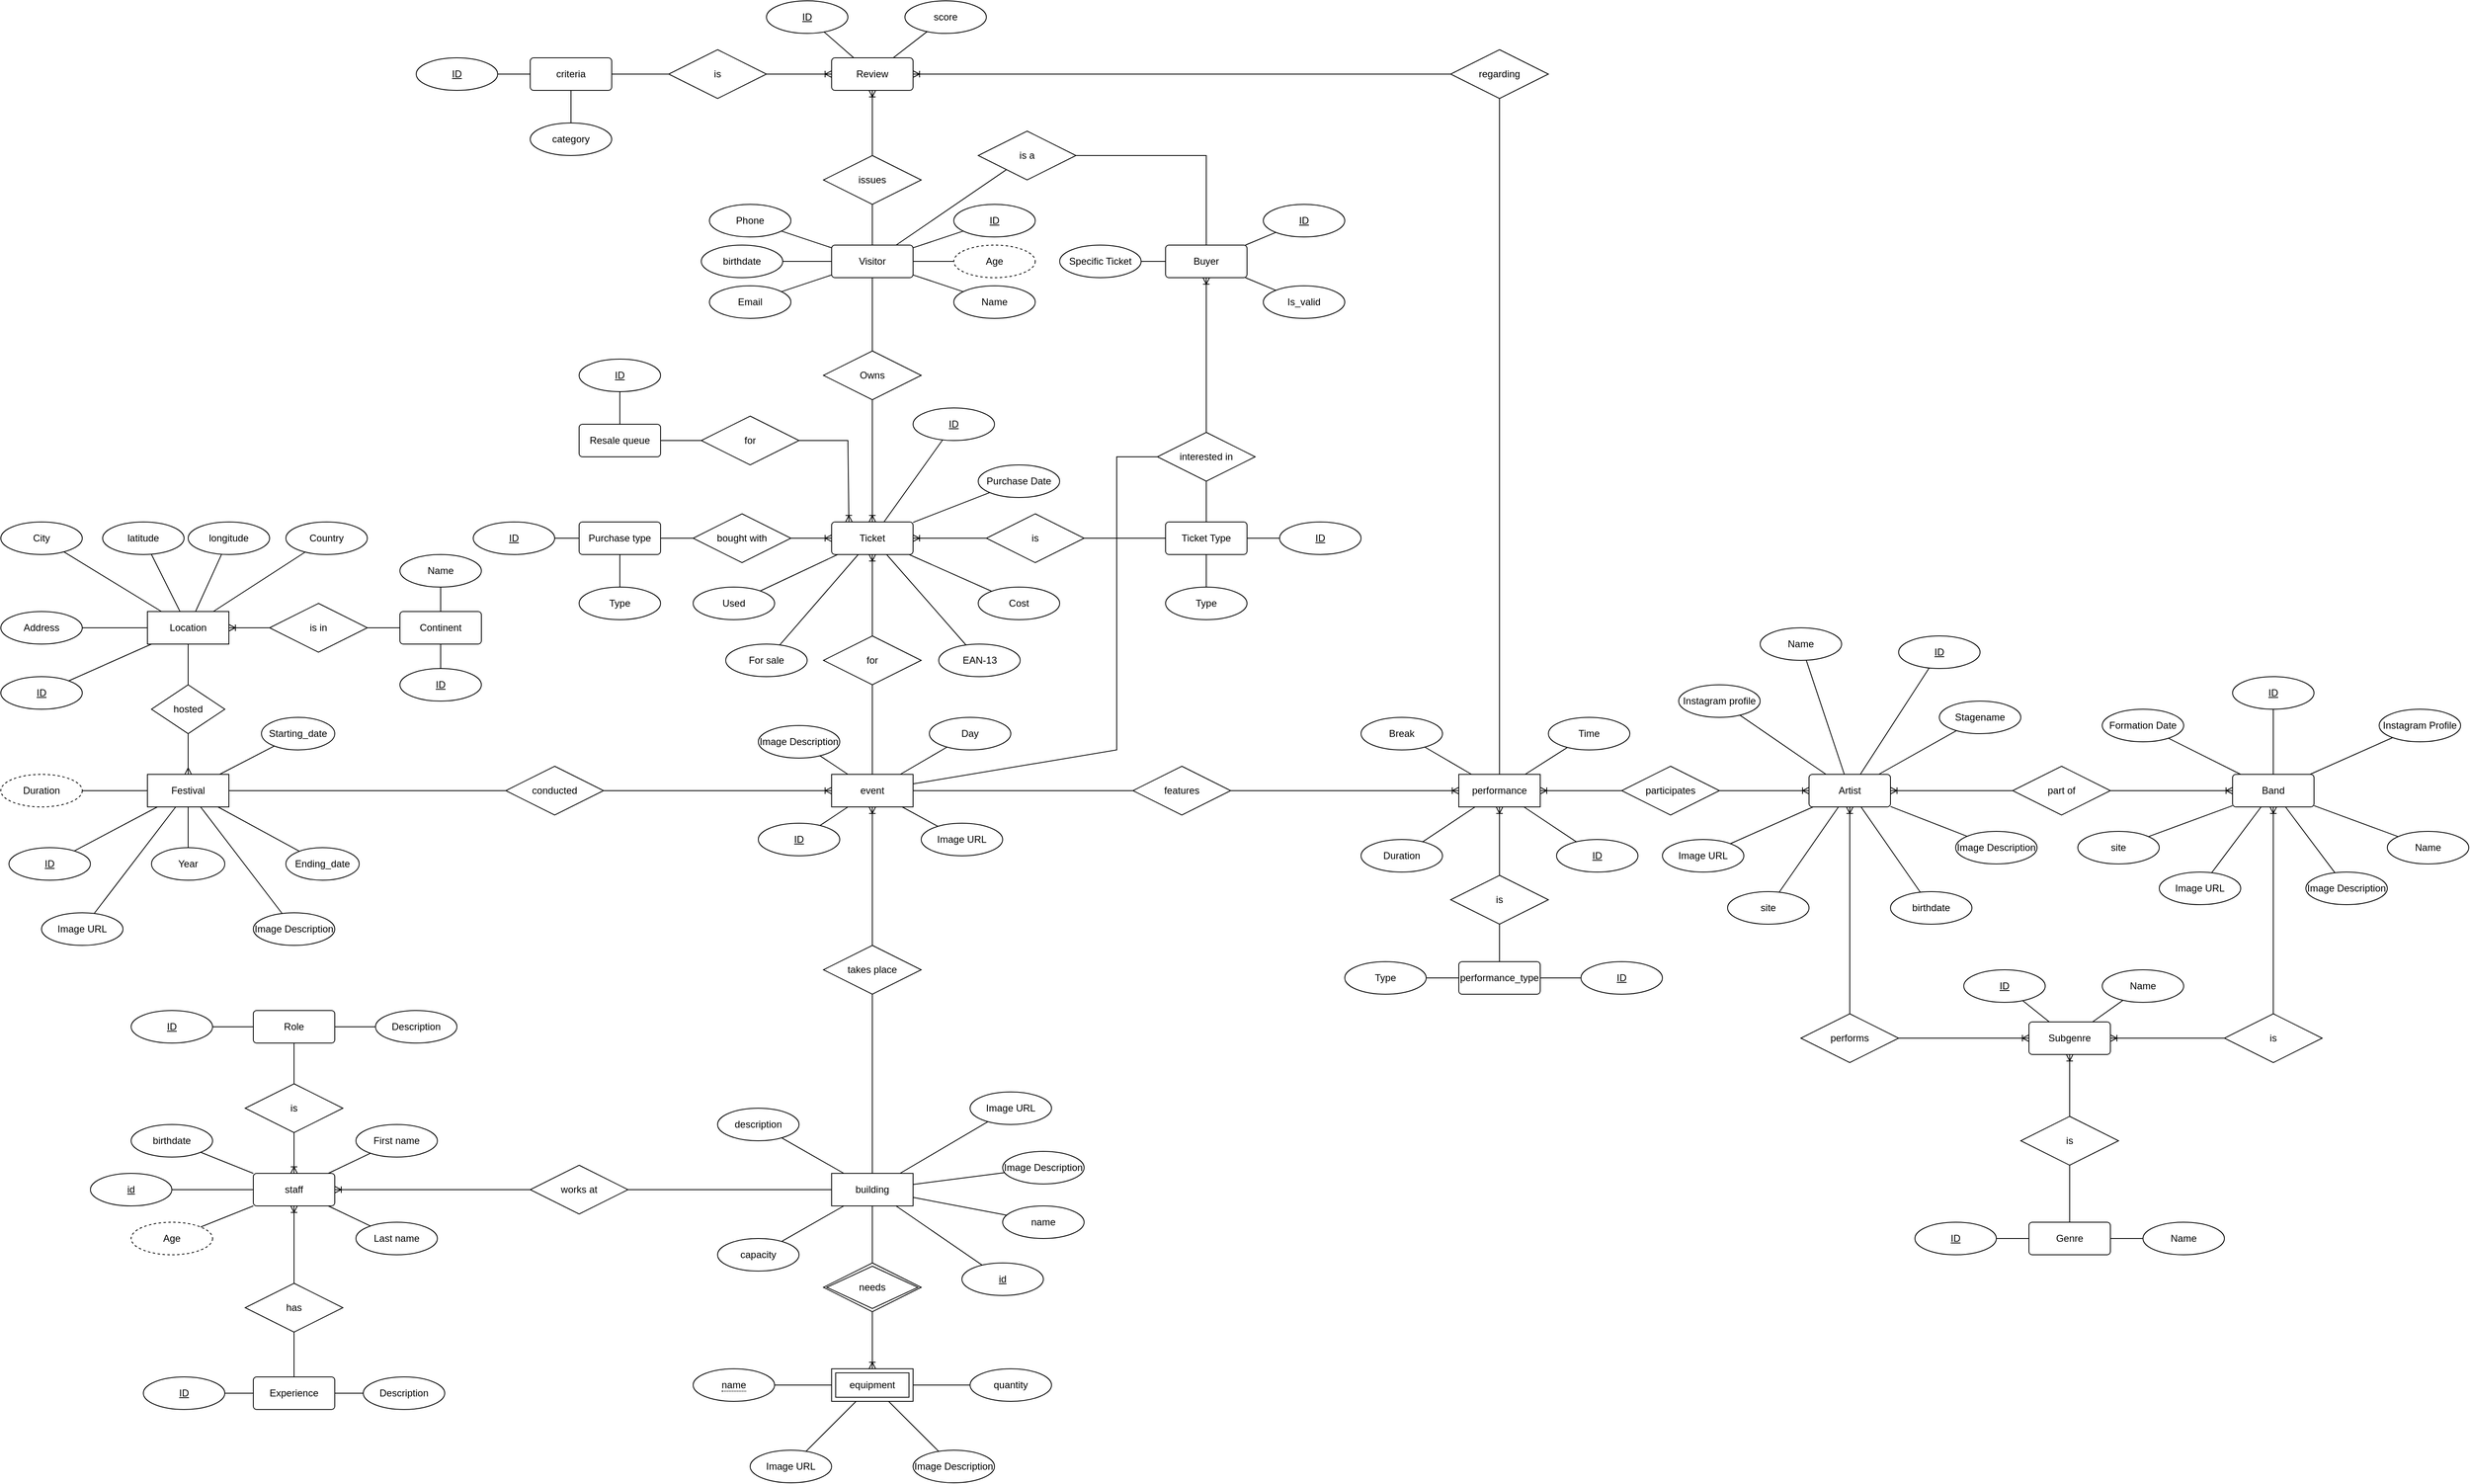 <mxfile version="27.0.5">
  <diagram name="Page-1" id="M3UlzSxxT0mN9Tt4AKU8">
    <mxGraphModel dx="4845" dy="3685" grid="1" gridSize="10" guides="1" tooltips="1" connect="1" arrows="1" fold="1" page="1" pageScale="1" pageWidth="3200" pageHeight="2000" math="0" shadow="0">
      <root>
        <mxCell id="0" />
        <mxCell id="1" parent="0" />
        <mxCell id="65Ibzihye3PbVpg7L_qn-14" value="Festival" style="whiteSpace=wrap;html=1;align=center;" parent="1" vertex="1">
          <mxGeometry x="265" y="1030" width="100" height="40" as="geometry" />
        </mxCell>
        <mxCell id="65Ibzihye3PbVpg7L_qn-16" value="Ending_date" style="ellipse;whiteSpace=wrap;html=1;align=center;" parent="1" vertex="1">
          <mxGeometry x="435" y="1120" width="90" height="40" as="geometry" />
        </mxCell>
        <mxCell id="65Ibzihye3PbVpg7L_qn-24" value="" style="endArrow=none;html=1;rounded=0;" parent="1" source="65Ibzihye3PbVpg7L_qn-16" target="65Ibzihye3PbVpg7L_qn-14" edge="1">
          <mxGeometry width="50" height="50" relative="1" as="geometry">
            <mxPoint x="455" y="835" as="sourcePoint" />
            <mxPoint x="505" y="785" as="targetPoint" />
          </mxGeometry>
        </mxCell>
        <mxCell id="65Ibzihye3PbVpg7L_qn-25" value="&lt;div&gt;Year&lt;/div&gt;" style="ellipse;whiteSpace=wrap;html=1;align=center;" parent="1" vertex="1">
          <mxGeometry x="270" y="1120" width="90" height="40" as="geometry" />
        </mxCell>
        <mxCell id="65Ibzihye3PbVpg7L_qn-26" value="" style="endArrow=none;html=1;rounded=0;" parent="1" source="65Ibzihye3PbVpg7L_qn-25" target="65Ibzihye3PbVpg7L_qn-14" edge="1">
          <mxGeometry width="50" height="50" relative="1" as="geometry">
            <mxPoint x="445" y="765" as="sourcePoint" />
            <mxPoint x="465" y="685" as="targetPoint" />
          </mxGeometry>
        </mxCell>
        <mxCell id="65Ibzihye3PbVpg7L_qn-35" value="Location" style="whiteSpace=wrap;html=1;align=center;" parent="1" vertex="1">
          <mxGeometry x="265" y="830" width="100" height="40" as="geometry" />
        </mxCell>
        <mxCell id="65Ibzihye3PbVpg7L_qn-37" value="hosted" style="shape=rhombus;perimeter=rhombusPerimeter;whiteSpace=wrap;html=1;align=center;" parent="1" vertex="1">
          <mxGeometry x="270" y="920" width="90" height="60" as="geometry" />
        </mxCell>
        <mxCell id="65Ibzihye3PbVpg7L_qn-38" value="" style="fontSize=12;html=1;endArrow=ERmany;rounded=0;" parent="1" source="65Ibzihye3PbVpg7L_qn-37" target="65Ibzihye3PbVpg7L_qn-14" edge="1">
          <mxGeometry width="100" height="100" relative="1" as="geometry">
            <mxPoint x="525" y="995" as="sourcePoint" />
            <mxPoint x="625" y="895" as="targetPoint" />
          </mxGeometry>
        </mxCell>
        <mxCell id="65Ibzihye3PbVpg7L_qn-39" value="" style="endArrow=none;html=1;rounded=0;" parent="1" source="65Ibzihye3PbVpg7L_qn-37" target="65Ibzihye3PbVpg7L_qn-35" edge="1">
          <mxGeometry relative="1" as="geometry">
            <mxPoint x="495" y="905" as="sourcePoint" />
            <mxPoint x="655" y="905" as="targetPoint" />
          </mxGeometry>
        </mxCell>
        <mxCell id="65Ibzihye3PbVpg7L_qn-40" value="Address" style="ellipse;whiteSpace=wrap;html=1;align=center;" parent="1" vertex="1">
          <mxGeometry x="85" y="830" width="100" height="40" as="geometry" />
        </mxCell>
        <mxCell id="65Ibzihye3PbVpg7L_qn-41" value="latitude" style="ellipse;whiteSpace=wrap;html=1;align=center;" parent="1" vertex="1">
          <mxGeometry x="210" y="720" width="100" height="40" as="geometry" />
        </mxCell>
        <mxCell id="65Ibzihye3PbVpg7L_qn-42" value="City" style="ellipse;whiteSpace=wrap;html=1;align=center;rotation=0;" parent="1" vertex="1">
          <mxGeometry x="85" y="720" width="100" height="40" as="geometry" />
        </mxCell>
        <mxCell id="65Ibzihye3PbVpg7L_qn-44" value="" style="endArrow=none;html=1;rounded=0;" parent="1" source="65Ibzihye3PbVpg7L_qn-35" target="65Ibzihye3PbVpg7L_qn-42" edge="1">
          <mxGeometry width="50" height="50" relative="1" as="geometry">
            <mxPoint x="385" y="870" as="sourcePoint" />
            <mxPoint x="435" y="820" as="targetPoint" />
          </mxGeometry>
        </mxCell>
        <mxCell id="65Ibzihye3PbVpg7L_qn-45" value="" style="endArrow=none;html=1;rounded=0;" parent="1" source="65Ibzihye3PbVpg7L_qn-35" target="65Ibzihye3PbVpg7L_qn-41" edge="1">
          <mxGeometry width="50" height="50" relative="1" as="geometry">
            <mxPoint x="295" y="790" as="sourcePoint" />
            <mxPoint x="345" y="740" as="targetPoint" />
          </mxGeometry>
        </mxCell>
        <mxCell id="65Ibzihye3PbVpg7L_qn-46" value="" style="endArrow=none;html=1;rounded=0;" parent="1" source="65Ibzihye3PbVpg7L_qn-35" target="65Ibzihye3PbVpg7L_qn-40" edge="1">
          <mxGeometry width="50" height="50" relative="1" as="geometry">
            <mxPoint x="145" y="800" as="sourcePoint" />
            <mxPoint x="195" y="750" as="targetPoint" />
          </mxGeometry>
        </mxCell>
        <mxCell id="65Ibzihye3PbVpg7L_qn-47" value="Country" style="ellipse;whiteSpace=wrap;html=1;align=center;" parent="1" vertex="1">
          <mxGeometry x="435" y="720" width="100" height="40" as="geometry" />
        </mxCell>
        <mxCell id="65Ibzihye3PbVpg7L_qn-48" value="" style="endArrow=none;html=1;rounded=0;" parent="1" source="65Ibzihye3PbVpg7L_qn-35" target="65Ibzihye3PbVpg7L_qn-47" edge="1">
          <mxGeometry width="50" height="50" relative="1" as="geometry">
            <mxPoint x="340" y="970" as="sourcePoint" />
            <mxPoint x="245" y="920" as="targetPoint" />
          </mxGeometry>
        </mxCell>
        <mxCell id="65Ibzihye3PbVpg7L_qn-52" value="conducted" style="shape=rhombus;perimeter=rhombusPerimeter;whiteSpace=wrap;html=1;align=center;" parent="1" vertex="1">
          <mxGeometry x="705" y="1020" width="120" height="60" as="geometry" />
        </mxCell>
        <mxCell id="65Ibzihye3PbVpg7L_qn-53" value="" style="endArrow=none;html=1;rounded=0;" parent="1" source="65Ibzihye3PbVpg7L_qn-14" target="65Ibzihye3PbVpg7L_qn-52" edge="1">
          <mxGeometry relative="1" as="geometry">
            <mxPoint x="545" y="905" as="sourcePoint" />
            <mxPoint x="705" y="905" as="targetPoint" />
          </mxGeometry>
        </mxCell>
        <mxCell id="65Ibzihye3PbVpg7L_qn-54" value="event" style="whiteSpace=wrap;html=1;align=center;" parent="1" vertex="1">
          <mxGeometry x="1105" y="1030" width="100" height="40" as="geometry" />
        </mxCell>
        <mxCell id="65Ibzihye3PbVpg7L_qn-55" value="" style="edgeStyle=entityRelationEdgeStyle;fontSize=12;html=1;endArrow=ERoneToMany;rounded=0;" parent="1" source="65Ibzihye3PbVpg7L_qn-52" target="65Ibzihye3PbVpg7L_qn-54" edge="1">
          <mxGeometry width="100" height="100" relative="1" as="geometry">
            <mxPoint x="765" y="1030" as="sourcePoint" />
            <mxPoint x="865" y="930" as="targetPoint" />
          </mxGeometry>
        </mxCell>
        <mxCell id="65Ibzihye3PbVpg7L_qn-56" value="building" style="whiteSpace=wrap;html=1;align=center;" parent="1" vertex="1">
          <mxGeometry x="1105" y="1520" width="100" height="40" as="geometry" />
        </mxCell>
        <mxCell id="65Ibzihye3PbVpg7L_qn-57" value="performance" style="whiteSpace=wrap;html=1;align=center;" parent="1" vertex="1">
          <mxGeometry x="1875" y="1030" width="100" height="40" as="geometry" />
        </mxCell>
        <mxCell id="65Ibzihye3PbVpg7L_qn-59" value="features" style="shape=rhombus;perimeter=rhombusPerimeter;whiteSpace=wrap;html=1;align=center;" parent="1" vertex="1">
          <mxGeometry x="1475" y="1020" width="120" height="60" as="geometry" />
        </mxCell>
        <mxCell id="65Ibzihye3PbVpg7L_qn-60" value="" style="edgeStyle=entityRelationEdgeStyle;fontSize=12;html=1;endArrow=ERoneToMany;rounded=0;" parent="1" source="65Ibzihye3PbVpg7L_qn-59" target="65Ibzihye3PbVpg7L_qn-57" edge="1">
          <mxGeometry width="100" height="100" relative="1" as="geometry">
            <mxPoint x="1735" y="1050" as="sourcePoint" />
            <mxPoint x="1705" y="1230" as="targetPoint" />
          </mxGeometry>
        </mxCell>
        <mxCell id="65Ibzihye3PbVpg7L_qn-61" value="" style="endArrow=none;html=1;rounded=0;" parent="1" source="65Ibzihye3PbVpg7L_qn-54" target="65Ibzihye3PbVpg7L_qn-59" edge="1">
          <mxGeometry relative="1" as="geometry">
            <mxPoint x="1175" y="1160" as="sourcePoint" />
            <mxPoint x="1335" y="1160" as="targetPoint" />
          </mxGeometry>
        </mxCell>
        <mxCell id="65Ibzihye3PbVpg7L_qn-66" value="takes place" style="shape=rhombus;perimeter=rhombusPerimeter;whiteSpace=wrap;html=1;align=center;" parent="1" vertex="1">
          <mxGeometry x="1095" y="1240" width="120" height="60" as="geometry" />
        </mxCell>
        <mxCell id="65Ibzihye3PbVpg7L_qn-67" value="" style="endArrow=none;html=1;rounded=0;" parent="1" source="65Ibzihye3PbVpg7L_qn-66" target="65Ibzihye3PbVpg7L_qn-56" edge="1">
          <mxGeometry relative="1" as="geometry">
            <mxPoint x="1135" y="1420" as="sourcePoint" />
            <mxPoint x="1295" y="1420" as="targetPoint" />
          </mxGeometry>
        </mxCell>
        <mxCell id="65Ibzihye3PbVpg7L_qn-68" value="" style="fontSize=12;html=1;endArrow=ERoneToMany;rounded=0;" parent="1" source="65Ibzihye3PbVpg7L_qn-66" target="65Ibzihye3PbVpg7L_qn-54" edge="1">
          <mxGeometry width="100" height="100" relative="1" as="geometry">
            <mxPoint x="895" y="1311.56" as="sourcePoint" />
            <mxPoint x="1081.7" y="1110" as="targetPoint" />
          </mxGeometry>
        </mxCell>
        <mxCell id="65Ibzihye3PbVpg7L_qn-70" value="name" style="ellipse;whiteSpace=wrap;html=1;align=center;" parent="1" vertex="1">
          <mxGeometry x="1315" y="1560" width="100" height="40" as="geometry" />
        </mxCell>
        <mxCell id="65Ibzihye3PbVpg7L_qn-71" value="description" style="ellipse;whiteSpace=wrap;html=1;align=center;" parent="1" vertex="1">
          <mxGeometry x="965" y="1440" width="100" height="40" as="geometry" />
        </mxCell>
        <mxCell id="65Ibzihye3PbVpg7L_qn-72" value="capacity" style="ellipse;whiteSpace=wrap;html=1;align=center;" parent="1" vertex="1">
          <mxGeometry x="965" y="1600" width="100" height="40" as="geometry" />
        </mxCell>
        <mxCell id="65Ibzihye3PbVpg7L_qn-73" value="" style="endArrow=none;html=1;rounded=0;" parent="1" source="65Ibzihye3PbVpg7L_qn-71" target="65Ibzihye3PbVpg7L_qn-56" edge="1">
          <mxGeometry width="50" height="50" relative="1" as="geometry">
            <mxPoint x="1205" y="1630" as="sourcePoint" />
            <mxPoint x="1255" y="1580" as="targetPoint" />
          </mxGeometry>
        </mxCell>
        <mxCell id="65Ibzihye3PbVpg7L_qn-75" value="" style="endArrow=none;html=1;rounded=0;" parent="1" source="65Ibzihye3PbVpg7L_qn-72" target="65Ibzihye3PbVpg7L_qn-56" edge="1">
          <mxGeometry width="50" height="50" relative="1" as="geometry">
            <mxPoint x="1105" y="1630" as="sourcePoint" />
            <mxPoint x="1155" y="1580" as="targetPoint" />
          </mxGeometry>
        </mxCell>
        <mxCell id="65Ibzihye3PbVpg7L_qn-76" value="" style="endArrow=none;html=1;rounded=0;" parent="1" source="65Ibzihye3PbVpg7L_qn-56" target="65Ibzihye3PbVpg7L_qn-70" edge="1">
          <mxGeometry width="50" height="50" relative="1" as="geometry">
            <mxPoint x="1245" y="1602" as="sourcePoint" />
            <mxPoint x="1311" y="1570" as="targetPoint" />
          </mxGeometry>
        </mxCell>
        <mxCell id="65Ibzihye3PbVpg7L_qn-77" value="equipment" style="shape=ext;margin=3;double=1;whiteSpace=wrap;html=1;align=center;" parent="1" vertex="1">
          <mxGeometry x="1105" y="1760" width="100" height="40" as="geometry" />
        </mxCell>
        <mxCell id="65Ibzihye3PbVpg7L_qn-78" value="needs" style="shape=rhombus;double=1;perimeter=rhombusPerimeter;whiteSpace=wrap;html=1;align=center;" parent="1" vertex="1">
          <mxGeometry x="1095" y="1630" width="120" height="60" as="geometry" />
        </mxCell>
        <mxCell id="65Ibzihye3PbVpg7L_qn-81" value="" style="endArrow=none;html=1;rounded=0;" parent="1" source="65Ibzihye3PbVpg7L_qn-87" target="65Ibzihye3PbVpg7L_qn-77" edge="1">
          <mxGeometry width="50" height="50" relative="1" as="geometry">
            <mxPoint x="1035.0" y="1780" as="sourcePoint" />
            <mxPoint x="1095" y="1810" as="targetPoint" />
          </mxGeometry>
        </mxCell>
        <mxCell id="65Ibzihye3PbVpg7L_qn-85" value="id" style="ellipse;whiteSpace=wrap;html=1;align=center;fontStyle=4;" parent="1" vertex="1">
          <mxGeometry x="1265" y="1630" width="100" height="40" as="geometry" />
        </mxCell>
        <mxCell id="65Ibzihye3PbVpg7L_qn-86" value="" style="endArrow=none;html=1;rounded=0;" parent="1" source="65Ibzihye3PbVpg7L_qn-56" target="65Ibzihye3PbVpg7L_qn-85" edge="1">
          <mxGeometry width="50" height="50" relative="1" as="geometry">
            <mxPoint x="1155" y="1560" as="sourcePoint" />
            <mxPoint x="1205" y="1510" as="targetPoint" />
          </mxGeometry>
        </mxCell>
        <mxCell id="65Ibzihye3PbVpg7L_qn-87" value="&lt;span style=&quot;border-bottom: 1px dotted;&quot;&gt;name&lt;/span&gt;" style="ellipse;whiteSpace=wrap;html=1;align=center;" parent="1" vertex="1">
          <mxGeometry x="935" y="1760" width="100" height="40" as="geometry" />
        </mxCell>
        <mxCell id="65Ibzihye3PbVpg7L_qn-88" value="" style="endArrow=none;html=1;rounded=0;" parent="1" source="65Ibzihye3PbVpg7L_qn-77" target="65Ibzihye3PbVpg7L_qn-89" edge="1">
          <mxGeometry width="50" height="50" relative="1" as="geometry">
            <mxPoint x="1115" y="1860" as="sourcePoint" />
            <mxPoint x="1295" y="1780" as="targetPoint" />
          </mxGeometry>
        </mxCell>
        <mxCell id="65Ibzihye3PbVpg7L_qn-89" value="quantity" style="ellipse;whiteSpace=wrap;html=1;align=center;" parent="1" vertex="1">
          <mxGeometry x="1275" y="1760" width="100" height="40" as="geometry" />
        </mxCell>
        <mxCell id="65Ibzihye3PbVpg7L_qn-90" value="" style="fontSize=12;html=1;endArrow=ERoneToMany;rounded=0;" parent="1" source="65Ibzihye3PbVpg7L_qn-78" target="65Ibzihye3PbVpg7L_qn-77" edge="1">
          <mxGeometry width="100" height="100" relative="1" as="geometry">
            <mxPoint x="1125" y="1720" as="sourcePoint" />
            <mxPoint x="1265" y="1720" as="targetPoint" />
          </mxGeometry>
        </mxCell>
        <mxCell id="65Ibzihye3PbVpg7L_qn-91" value="" style="endArrow=none;html=1;rounded=0;" parent="1" source="65Ibzihye3PbVpg7L_qn-56" target="65Ibzihye3PbVpg7L_qn-78" edge="1">
          <mxGeometry relative="1" as="geometry">
            <mxPoint x="1095" y="1670" as="sourcePoint" />
            <mxPoint x="1255" y="1670" as="targetPoint" />
          </mxGeometry>
        </mxCell>
        <mxCell id="65Ibzihye3PbVpg7L_qn-93" value="staff" style="rounded=1;arcSize=10;whiteSpace=wrap;html=1;align=center;" parent="1" vertex="1">
          <mxGeometry x="395" y="1520" width="100" height="40" as="geometry" />
        </mxCell>
        <mxCell id="65Ibzihye3PbVpg7L_qn-94" value="" style="endArrow=none;html=1;rounded=0;" parent="1" source="65Ibzihye3PbVpg7L_qn-96" target="65Ibzihye3PbVpg7L_qn-93" edge="1">
          <mxGeometry width="50" height="50" relative="1" as="geometry">
            <mxPoint x="395" y="1600" as="sourcePoint" />
            <mxPoint x="425" y="1588" as="targetPoint" />
          </mxGeometry>
        </mxCell>
        <mxCell id="65Ibzihye3PbVpg7L_qn-96" value="First name" style="ellipse;whiteSpace=wrap;html=1;align=center;" parent="1" vertex="1">
          <mxGeometry x="521" y="1460" width="100" height="40" as="geometry" />
        </mxCell>
        <mxCell id="65Ibzihye3PbVpg7L_qn-97" value="id" style="ellipse;whiteSpace=wrap;html=1;align=center;fontStyle=4;" parent="1" vertex="1">
          <mxGeometry x="195" y="1520" width="100" height="40" as="geometry" />
        </mxCell>
        <mxCell id="65Ibzihye3PbVpg7L_qn-98" value="" style="endArrow=none;html=1;rounded=0;" parent="1" source="65Ibzihye3PbVpg7L_qn-97" target="65Ibzihye3PbVpg7L_qn-93" edge="1">
          <mxGeometry width="50" height="50" relative="1" as="geometry">
            <mxPoint x="355" y="1612" as="sourcePoint" />
            <mxPoint x="421" y="1580" as="targetPoint" />
          </mxGeometry>
        </mxCell>
        <mxCell id="65Ibzihye3PbVpg7L_qn-99" value="" style="endArrow=none;html=1;rounded=0;" parent="1" source="65Ibzihye3PbVpg7L_qn-93" target="65Ibzihye3PbVpg7L_qn-100" edge="1">
          <mxGeometry width="50" height="50" relative="1" as="geometry">
            <mxPoint x="535" y="1660" as="sourcePoint" />
            <mxPoint x="545" y="1590" as="targetPoint" />
          </mxGeometry>
        </mxCell>
        <mxCell id="65Ibzihye3PbVpg7L_qn-100" value="birthdate" style="ellipse;whiteSpace=wrap;html=1;align=center;" parent="1" vertex="1">
          <mxGeometry x="245" y="1460" width="100" height="40" as="geometry" />
        </mxCell>
        <mxCell id="65Ibzihye3PbVpg7L_qn-101" value="Age" style="ellipse;whiteSpace=wrap;html=1;align=center;dashed=1;" parent="1" vertex="1">
          <mxGeometry x="245" y="1580" width="100" height="40" as="geometry" />
        </mxCell>
        <mxCell id="65Ibzihye3PbVpg7L_qn-102" value="" style="endArrow=none;html=1;rounded=0;" parent="1" source="65Ibzihye3PbVpg7L_qn-93" target="65Ibzihye3PbVpg7L_qn-101" edge="1">
          <mxGeometry width="50" height="50" relative="1" as="geometry">
            <mxPoint x="495" y="1695" as="sourcePoint" />
            <mxPoint x="561" y="1663" as="targetPoint" />
          </mxGeometry>
        </mxCell>
        <mxCell id="65Ibzihye3PbVpg7L_qn-106" value="" style="endArrow=none;html=1;rounded=0;" parent="1" edge="1" target="5PiXKEkqAaMQAXL7R4vB-10" source="5PiXKEkqAaMQAXL7R4vB-9">
          <mxGeometry relative="1" as="geometry">
            <mxPoint x="445" y="1433" as="sourcePoint" />
            <mxPoint x="445" y="1384" as="targetPoint" />
          </mxGeometry>
        </mxCell>
        <mxCell id="65Ibzihye3PbVpg7L_qn-108" value="" style="endArrow=none;html=1;rounded=0;" parent="1" edge="1" target="5PiXKEkqAaMQAXL7R4vB-12" source="5PiXKEkqAaMQAXL7R4vB-10">
          <mxGeometry width="50" height="50" relative="1" as="geometry">
            <mxPoint x="495" y="1380" as="sourcePoint" />
            <mxPoint x="545.0" y="1380" as="targetPoint" />
          </mxGeometry>
        </mxCell>
        <mxCell id="65Ibzihye3PbVpg7L_qn-112" value="" style="endArrow=none;html=1;rounded=0;" parent="1" source="5PiXKEkqAaMQAXL7R4vB-1" target="5PiXKEkqAaMQAXL7R4vB-3" edge="1">
          <mxGeometry relative="1" as="geometry">
            <mxPoint x="715" y="1453" as="sourcePoint" />
            <mxPoint x="775" y="1453" as="targetPoint" />
          </mxGeometry>
        </mxCell>
        <mxCell id="5PiXKEkqAaMQAXL7R4vB-1" value="has" style="shape=rhombus;perimeter=rhombusPerimeter;whiteSpace=wrap;html=1;align=center;" parent="1" vertex="1">
          <mxGeometry x="385" y="1655" width="120" height="60" as="geometry" />
        </mxCell>
        <mxCell id="5PiXKEkqAaMQAXL7R4vB-3" value="Experience" style="rounded=1;arcSize=10;whiteSpace=wrap;html=1;align=center;" parent="1" vertex="1">
          <mxGeometry x="395" y="1770" width="100" height="40" as="geometry" />
        </mxCell>
        <mxCell id="5PiXKEkqAaMQAXL7R4vB-4" value="Description" style="ellipse;whiteSpace=wrap;html=1;align=center;" parent="1" vertex="1">
          <mxGeometry x="530" y="1770" width="100" height="40" as="geometry" />
        </mxCell>
        <mxCell id="5PiXKEkqAaMQAXL7R4vB-5" value="ID" style="ellipse;whiteSpace=wrap;html=1;align=center;fontStyle=4;" parent="1" vertex="1">
          <mxGeometry x="260" y="1770" width="100" height="40" as="geometry" />
        </mxCell>
        <mxCell id="5PiXKEkqAaMQAXL7R4vB-7" value="" style="endArrow=none;html=1;rounded=0;" parent="1" source="5PiXKEkqAaMQAXL7R4vB-3" target="5PiXKEkqAaMQAXL7R4vB-5" edge="1">
          <mxGeometry width="50" height="50" relative="1" as="geometry">
            <mxPoint x="735" y="1446" as="sourcePoint" />
            <mxPoint x="815" y="1306" as="targetPoint" />
          </mxGeometry>
        </mxCell>
        <mxCell id="5PiXKEkqAaMQAXL7R4vB-8" value="" style="endArrow=none;html=1;rounded=0;" parent="1" source="5PiXKEkqAaMQAXL7R4vB-4" target="5PiXKEkqAaMQAXL7R4vB-3" edge="1">
          <mxGeometry width="50" height="50" relative="1" as="geometry">
            <mxPoint x="735" y="1446" as="sourcePoint" />
            <mxPoint x="785" y="1396" as="targetPoint" />
          </mxGeometry>
        </mxCell>
        <mxCell id="5PiXKEkqAaMQAXL7R4vB-10" value="Role" style="rounded=1;arcSize=10;whiteSpace=wrap;html=1;align=center;" parent="1" vertex="1">
          <mxGeometry x="395" y="1320" width="100" height="40" as="geometry" />
        </mxCell>
        <mxCell id="5PiXKEkqAaMQAXL7R4vB-12" value="Description" style="ellipse;whiteSpace=wrap;html=1;align=center;" parent="1" vertex="1">
          <mxGeometry x="545" y="1320" width="100" height="40" as="geometry" />
        </mxCell>
        <mxCell id="5PiXKEkqAaMQAXL7R4vB-14" value="ID" style="ellipse;whiteSpace=wrap;html=1;align=center;fontStyle=4;" parent="1" vertex="1">
          <mxGeometry x="245" y="1320" width="100" height="40" as="geometry" />
        </mxCell>
        <mxCell id="5PiXKEkqAaMQAXL7R4vB-15" value="" style="endArrow=none;html=1;rounded=0;" parent="1" source="5PiXKEkqAaMQAXL7R4vB-10" target="5PiXKEkqAaMQAXL7R4vB-14" edge="1">
          <mxGeometry width="50" height="50" relative="1" as="geometry">
            <mxPoint x="575" y="1526" as="sourcePoint" />
            <mxPoint x="625" y="1476" as="targetPoint" />
          </mxGeometry>
        </mxCell>
        <mxCell id="5PiXKEkqAaMQAXL7R4vB-16" value="" style="fontSize=12;html=1;endArrow=ERoneToMany;rounded=0;" parent="1" source="5PiXKEkqAaMQAXL7R4vB-9" target="65Ibzihye3PbVpg7L_qn-93" edge="1">
          <mxGeometry width="100" height="100" relative="1" as="geometry">
            <mxPoint x="245" y="1530" as="sourcePoint" />
            <mxPoint x="345" y="1430" as="targetPoint" />
          </mxGeometry>
        </mxCell>
        <mxCell id="5PiXKEkqAaMQAXL7R4vB-17" value="" style="fontSize=12;html=1;endArrow=ERoneToMany;rounded=0;" parent="1" source="5PiXKEkqAaMQAXL7R4vB-1" target="65Ibzihye3PbVpg7L_qn-93" edge="1">
          <mxGeometry width="100" height="100" relative="1" as="geometry">
            <mxPoint x="455" y="1503" as="sourcePoint" />
            <mxPoint x="455" y="1530" as="targetPoint" />
          </mxGeometry>
        </mxCell>
        <mxCell id="5PiXKEkqAaMQAXL7R4vB-18" value="Continent" style="rounded=1;arcSize=10;whiteSpace=wrap;html=1;align=center;" parent="1" vertex="1">
          <mxGeometry x="575" y="830" width="100" height="40" as="geometry" />
        </mxCell>
        <mxCell id="5PiXKEkqAaMQAXL7R4vB-19" value="is in" style="shape=rhombus;perimeter=rhombusPerimeter;whiteSpace=wrap;html=1;align=center;" parent="1" vertex="1">
          <mxGeometry x="415" y="820" width="120" height="60" as="geometry" />
        </mxCell>
        <mxCell id="5PiXKEkqAaMQAXL7R4vB-20" value="" style="endArrow=none;html=1;rounded=0;" parent="1" source="5PiXKEkqAaMQAXL7R4vB-19" target="5PiXKEkqAaMQAXL7R4vB-18" edge="1">
          <mxGeometry width="50" height="50" relative="1" as="geometry">
            <mxPoint x="615" y="670" as="sourcePoint" />
            <mxPoint x="665" y="620" as="targetPoint" />
          </mxGeometry>
        </mxCell>
        <mxCell id="5PiXKEkqAaMQAXL7R4vB-22" value="ID" style="ellipse;whiteSpace=wrap;html=1;align=center;fontStyle=4;" parent="1" vertex="1">
          <mxGeometry x="575" y="900" width="100" height="40" as="geometry" />
        </mxCell>
        <mxCell id="5PiXKEkqAaMQAXL7R4vB-23" value="" style="endArrow=none;html=1;rounded=0;" parent="1" source="5PiXKEkqAaMQAXL7R4vB-18" target="5PiXKEkqAaMQAXL7R4vB-22" edge="1">
          <mxGeometry width="50" height="50" relative="1" as="geometry">
            <mxPoint x="775" y="680" as="sourcePoint" />
            <mxPoint x="825" y="630" as="targetPoint" />
          </mxGeometry>
        </mxCell>
        <mxCell id="5PiXKEkqAaMQAXL7R4vB-24" value="Name" style="ellipse;whiteSpace=wrap;html=1;align=center;" parent="1" vertex="1">
          <mxGeometry x="575" y="760" width="100" height="40" as="geometry" />
        </mxCell>
        <mxCell id="5PiXKEkqAaMQAXL7R4vB-25" value="" style="endArrow=none;html=1;rounded=0;" parent="1" source="5PiXKEkqAaMQAXL7R4vB-24" target="5PiXKEkqAaMQAXL7R4vB-18" edge="1">
          <mxGeometry width="50" height="50" relative="1" as="geometry">
            <mxPoint x="775" y="680" as="sourcePoint" />
            <mxPoint x="825" y="630" as="targetPoint" />
          </mxGeometry>
        </mxCell>
        <mxCell id="5PiXKEkqAaMQAXL7R4vB-26" value="" style="fontSize=12;html=1;endArrow=ERoneToMany;rounded=0;" parent="1" source="5PiXKEkqAaMQAXL7R4vB-19" target="65Ibzihye3PbVpg7L_qn-35" edge="1">
          <mxGeometry width="100" height="100" relative="1" as="geometry">
            <mxPoint x="525" y="630" as="sourcePoint" />
            <mxPoint x="415" y="790" as="targetPoint" />
          </mxGeometry>
        </mxCell>
        <mxCell id="5PiXKEkqAaMQAXL7R4vB-27" value="" style="endArrow=none;html=1;rounded=0;" parent="1" source="65Ibzihye3PbVpg7L_qn-57" target="5PiXKEkqAaMQAXL7R4vB-38" edge="1">
          <mxGeometry width="50" height="50" relative="1" as="geometry">
            <mxPoint x="1957.299" y="1070" as="sourcePoint" />
            <mxPoint x="2055.0" y="1050" as="targetPoint" />
          </mxGeometry>
        </mxCell>
        <mxCell id="5PiXKEkqAaMQAXL7R4vB-29" value="performance_type" style="rounded=1;arcSize=10;whiteSpace=wrap;html=1;align=center;" parent="1" vertex="1">
          <mxGeometry x="1875" y="1260" width="100" height="40" as="geometry" />
        </mxCell>
        <mxCell id="5PiXKEkqAaMQAXL7R4vB-30" value="is" style="shape=rhombus;perimeter=rhombusPerimeter;whiteSpace=wrap;html=1;align=center;" parent="1" vertex="1">
          <mxGeometry x="1865" y="1154" width="120" height="60" as="geometry" />
        </mxCell>
        <mxCell id="5PiXKEkqAaMQAXL7R4vB-31" value="" style="endArrow=none;html=1;rounded=0;" parent="1" source="5PiXKEkqAaMQAXL7R4vB-30" target="5PiXKEkqAaMQAXL7R4vB-29" edge="1">
          <mxGeometry width="50" height="50" relative="1" as="geometry">
            <mxPoint x="1865" y="940" as="sourcePoint" />
            <mxPoint x="1915" y="890" as="targetPoint" />
          </mxGeometry>
        </mxCell>
        <mxCell id="5PiXKEkqAaMQAXL7R4vB-32" value="" style="fontSize=12;html=1;endArrow=ERoneToMany;rounded=0;" parent="1" source="5PiXKEkqAaMQAXL7R4vB-30" edge="1" target="65Ibzihye3PbVpg7L_qn-57">
          <mxGeometry width="100" height="100" relative="1" as="geometry">
            <mxPoint x="2135" y="1100" as="sourcePoint" />
            <mxPoint x="1925" y="1030" as="targetPoint" />
          </mxGeometry>
        </mxCell>
        <mxCell id="5PiXKEkqAaMQAXL7R4vB-33" value="Type" style="ellipse;whiteSpace=wrap;html=1;align=center;" parent="1" vertex="1">
          <mxGeometry x="1735" y="1260" width="100" height="40" as="geometry" />
        </mxCell>
        <mxCell id="5PiXKEkqAaMQAXL7R4vB-34" value="ID" style="ellipse;whiteSpace=wrap;html=1;align=center;fontStyle=4;" parent="1" vertex="1">
          <mxGeometry x="2025" y="1260" width="100" height="40" as="geometry" />
        </mxCell>
        <mxCell id="5PiXKEkqAaMQAXL7R4vB-35" value="" style="endArrow=none;html=1;rounded=0;" parent="1" source="5PiXKEkqAaMQAXL7R4vB-29" target="5PiXKEkqAaMQAXL7R4vB-34" edge="1">
          <mxGeometry width="50" height="50" relative="1" as="geometry">
            <mxPoint x="1435" y="980" as="sourcePoint" />
            <mxPoint x="1815" y="890" as="targetPoint" />
          </mxGeometry>
        </mxCell>
        <mxCell id="5PiXKEkqAaMQAXL7R4vB-36" value="" style="endArrow=none;html=1;rounded=0;" parent="1" source="5PiXKEkqAaMQAXL7R4vB-29" target="5PiXKEkqAaMQAXL7R4vB-33" edge="1">
          <mxGeometry width="50" height="50" relative="1" as="geometry">
            <mxPoint x="1835" y="980" as="sourcePoint" />
            <mxPoint x="2205" y="960" as="targetPoint" />
          </mxGeometry>
        </mxCell>
        <mxCell id="5PiXKEkqAaMQAXL7R4vB-38" value="Time" style="ellipse;whiteSpace=wrap;html=1;align=center;" parent="1" vertex="1">
          <mxGeometry x="1985" y="960" width="100" height="40" as="geometry" />
        </mxCell>
        <mxCell id="5PiXKEkqAaMQAXL7R4vB-43" value="" style="endArrow=none;html=1;rounded=0;" parent="1" source="65Ibzihye3PbVpg7L_qn-57" target="5PiXKEkqAaMQAXL7R4vB-44" edge="1">
          <mxGeometry width="50" height="50" relative="1" as="geometry">
            <mxPoint x="1941.463" y="1070" as="sourcePoint" />
            <mxPoint x="2035" y="1120" as="targetPoint" />
          </mxGeometry>
        </mxCell>
        <mxCell id="5PiXKEkqAaMQAXL7R4vB-44" value="Duration" style="ellipse;whiteSpace=wrap;html=1;align=center;" parent="1" vertex="1">
          <mxGeometry x="1755" y="1110" width="100" height="40" as="geometry" />
        </mxCell>
        <mxCell id="5PiXKEkqAaMQAXL7R4vB-45" value="Artist" style="rounded=1;arcSize=10;whiteSpace=wrap;html=1;align=center;" parent="1" vertex="1">
          <mxGeometry x="2305" y="1030" width="100" height="40" as="geometry" />
        </mxCell>
        <mxCell id="5PiXKEkqAaMQAXL7R4vB-46" value="" style="fontSize=12;html=1;endArrow=ERoneToMany;rounded=0;" parent="1" source="pUituZxMnZGrln5jDwbX-4" edge="1">
          <mxGeometry width="100" height="100" relative="1" as="geometry">
            <mxPoint x="2095" y="1050" as="sourcePoint" />
            <mxPoint x="1975" y="1050" as="targetPoint" />
          </mxGeometry>
        </mxCell>
        <mxCell id="5PiXKEkqAaMQAXL7R4vB-47" value="ID" style="ellipse;whiteSpace=wrap;html=1;align=center;fontStyle=4;" parent="1" vertex="1">
          <mxGeometry x="1995" y="1110" width="100" height="40" as="geometry" />
        </mxCell>
        <mxCell id="5PiXKEkqAaMQAXL7R4vB-48" value="" style="endArrow=none;html=1;rounded=0;" parent="1" source="65Ibzihye3PbVpg7L_qn-57" target="5PiXKEkqAaMQAXL7R4vB-47" edge="1">
          <mxGeometry width="50" height="50" relative="1" as="geometry">
            <mxPoint x="1975" y="1066.667" as="sourcePoint" />
            <mxPoint x="2075" y="1100" as="targetPoint" />
          </mxGeometry>
        </mxCell>
        <mxCell id="5PiXKEkqAaMQAXL7R4vB-49" style="edgeStyle=orthogonalEdgeStyle;rounded=0;orthogonalLoop=1;jettySize=auto;html=1;exitX=0.5;exitY=1;exitDx=0;exitDy=0;" parent="1" source="5PiXKEkqAaMQAXL7R4vB-38" target="5PiXKEkqAaMQAXL7R4vB-38" edge="1">
          <mxGeometry relative="1" as="geometry" />
        </mxCell>
        <mxCell id="5PiXKEkqAaMQAXL7R4vB-50" value="Name" style="ellipse;whiteSpace=wrap;html=1;align=center;" parent="1" vertex="1">
          <mxGeometry x="2245" y="850" width="100" height="40" as="geometry" />
        </mxCell>
        <mxCell id="5PiXKEkqAaMQAXL7R4vB-51" value="Stagename" style="ellipse;whiteSpace=wrap;html=1;align=center;" parent="1" vertex="1">
          <mxGeometry x="2465" y="940" width="100" height="40" as="geometry" />
        </mxCell>
        <mxCell id="5PiXKEkqAaMQAXL7R4vB-52" value="" style="endArrow=none;html=1;rounded=0;" parent="1" source="5PiXKEkqAaMQAXL7R4vB-45" target="5PiXKEkqAaMQAXL7R4vB-50" edge="1">
          <mxGeometry width="50" height="50" relative="1" as="geometry">
            <mxPoint x="2185" y="1210" as="sourcePoint" />
            <mxPoint x="2235" y="1160" as="targetPoint" />
          </mxGeometry>
        </mxCell>
        <mxCell id="5PiXKEkqAaMQAXL7R4vB-53" value="" style="endArrow=none;html=1;rounded=0;" parent="1" source="5PiXKEkqAaMQAXL7R4vB-45" target="5PiXKEkqAaMQAXL7R4vB-51" edge="1">
          <mxGeometry width="50" height="50" relative="1" as="geometry">
            <mxPoint x="2415" y="1044" as="sourcePoint" />
            <mxPoint x="2485" y="1022" as="targetPoint" />
          </mxGeometry>
        </mxCell>
        <mxCell id="5PiXKEkqAaMQAXL7R4vB-54" value="" style="endArrow=none;html=1;rounded=0;" parent="1" source="5PiXKEkqAaMQAXL7R4vB-45" target="5PiXKEkqAaMQAXL7R4vB-55" edge="1">
          <mxGeometry width="50" height="50" relative="1" as="geometry">
            <mxPoint x="2370" y="1074" as="sourcePoint" />
            <mxPoint x="2450" y="1104" as="targetPoint" />
          </mxGeometry>
        </mxCell>
        <mxCell id="5PiXKEkqAaMQAXL7R4vB-55" value="birthdate" style="ellipse;whiteSpace=wrap;html=1;align=center;" parent="1" vertex="1">
          <mxGeometry x="2405" y="1174" width="100" height="40" as="geometry" />
        </mxCell>
        <mxCell id="5PiXKEkqAaMQAXL7R4vB-56" value="" style="endArrow=none;html=1;rounded=0;" parent="1" source="5PiXKEkqAaMQAXL7R4vB-45" target="5PiXKEkqAaMQAXL7R4vB-57" edge="1">
          <mxGeometry width="50" height="50" relative="1" as="geometry">
            <mxPoint x="2315" y="1100" as="sourcePoint" />
            <mxPoint x="2395" y="1130" as="targetPoint" />
          </mxGeometry>
        </mxCell>
        <mxCell id="5PiXKEkqAaMQAXL7R4vB-57" value="site" style="ellipse;whiteSpace=wrap;html=1;align=center;" parent="1" vertex="1">
          <mxGeometry x="2205" y="1174" width="100" height="40" as="geometry" />
        </mxCell>
        <mxCell id="5PiXKEkqAaMQAXL7R4vB-58" value="" style="endArrow=none;html=1;rounded=0;" parent="1" source="5PiXKEkqAaMQAXL7R4vB-45" target="5PiXKEkqAaMQAXL7R4vB-59" edge="1">
          <mxGeometry width="50" height="50" relative="1" as="geometry">
            <mxPoint x="2301.993" y="1070" as="sourcePoint" />
            <mxPoint x="2255" y="1180" as="targetPoint" />
          </mxGeometry>
        </mxCell>
        <mxCell id="5PiXKEkqAaMQAXL7R4vB-59" value="Instagram profile" style="ellipse;whiteSpace=wrap;html=1;align=center;" parent="1" vertex="1">
          <mxGeometry x="2145" y="920" width="100" height="40" as="geometry" />
        </mxCell>
        <mxCell id="5PiXKEkqAaMQAXL7R4vB-60" value="" style="fontSize=12;html=1;endArrow=ERoneToMany;rounded=0;" parent="1" source="5PiXKEkqAaMQAXL7R4vB-61" target="5PiXKEkqAaMQAXL7R4vB-45" edge="1">
          <mxGeometry width="100" height="100" relative="1" as="geometry">
            <mxPoint x="2635" y="1050" as="sourcePoint" />
            <mxPoint x="2475" y="1069.05" as="targetPoint" />
          </mxGeometry>
        </mxCell>
        <mxCell id="5PiXKEkqAaMQAXL7R4vB-61" value="part of" style="shape=rhombus;perimeter=rhombusPerimeter;whiteSpace=wrap;html=1;align=center;" parent="1" vertex="1">
          <mxGeometry x="2555" y="1020" width="120" height="60" as="geometry" />
        </mxCell>
        <mxCell id="5PiXKEkqAaMQAXL7R4vB-62" value="" style="fontSize=12;html=1;endArrow=ERoneToMany;rounded=0;" parent="1" source="5PiXKEkqAaMQAXL7R4vB-61" edge="1">
          <mxGeometry width="100" height="100" relative="1" as="geometry">
            <mxPoint x="2325" y="1070" as="sourcePoint" />
            <mxPoint x="2825" y="1050" as="targetPoint" />
          </mxGeometry>
        </mxCell>
        <mxCell id="5PiXKEkqAaMQAXL7R4vB-63" value="Band" style="rounded=1;arcSize=10;whiteSpace=wrap;html=1;align=center;" parent="1" vertex="1">
          <mxGeometry x="2825" y="1030" width="100" height="40" as="geometry" />
        </mxCell>
        <mxCell id="5PiXKEkqAaMQAXL7R4vB-64" value="ID" style="ellipse;whiteSpace=wrap;html=1;align=center;fontStyle=4;" parent="1" vertex="1">
          <mxGeometry x="2415" y="860" width="100" height="40" as="geometry" />
        </mxCell>
        <mxCell id="5PiXKEkqAaMQAXL7R4vB-65" value="" style="endArrow=none;html=1;rounded=0;" parent="1" source="5PiXKEkqAaMQAXL7R4vB-64" target="5PiXKEkqAaMQAXL7R4vB-45" edge="1">
          <mxGeometry width="50" height="50" relative="1" as="geometry">
            <mxPoint x="2364.52" y="1160" as="sourcePoint" />
            <mxPoint x="2364.52" y="1070" as="targetPoint" />
          </mxGeometry>
        </mxCell>
        <mxCell id="5PiXKEkqAaMQAXL7R4vB-67" value="" style="endArrow=none;html=1;rounded=0;" parent="1" source="5PiXKEkqAaMQAXL7R4vB-63" target="5PiXKEkqAaMQAXL7R4vB-68" edge="1">
          <mxGeometry width="50" height="50" relative="1" as="geometry">
            <mxPoint x="2555" y="1090" as="sourcePoint" />
            <mxPoint x="2795" y="980" as="targetPoint" />
          </mxGeometry>
        </mxCell>
        <mxCell id="5PiXKEkqAaMQAXL7R4vB-68" value="Formation Date" style="ellipse;whiteSpace=wrap;html=1;align=center;" parent="1" vertex="1">
          <mxGeometry x="2665" y="950" width="100" height="40" as="geometry" />
        </mxCell>
        <mxCell id="5PiXKEkqAaMQAXL7R4vB-69" value="" style="endArrow=none;html=1;rounded=0;" parent="1" source="5PiXKEkqAaMQAXL7R4vB-63" target="5PiXKEkqAaMQAXL7R4vB-70" edge="1">
          <mxGeometry width="50" height="50" relative="1" as="geometry">
            <mxPoint x="2801" y="1098" as="sourcePoint" />
            <mxPoint x="2855" y="1158" as="targetPoint" />
          </mxGeometry>
        </mxCell>
        <mxCell id="5PiXKEkqAaMQAXL7R4vB-70" value="site" style="ellipse;whiteSpace=wrap;html=1;align=center;" parent="1" vertex="1">
          <mxGeometry x="2635" y="1100" width="100" height="40" as="geometry" />
        </mxCell>
        <mxCell id="5PiXKEkqAaMQAXL7R4vB-71" value="" style="endArrow=none;html=1;rounded=0;" parent="1" source="5PiXKEkqAaMQAXL7R4vB-63" target="5PiXKEkqAaMQAXL7R4vB-72" edge="1">
          <mxGeometry width="50" height="50" relative="1" as="geometry">
            <mxPoint x="3051" y="1270" as="sourcePoint" />
            <mxPoint x="3105" y="1330" as="targetPoint" />
          </mxGeometry>
        </mxCell>
        <mxCell id="5PiXKEkqAaMQAXL7R4vB-72" value="Name" style="ellipse;whiteSpace=wrap;html=1;align=center;" parent="1" vertex="1">
          <mxGeometry x="3015" y="1100" width="100" height="40" as="geometry" />
        </mxCell>
        <mxCell id="5PiXKEkqAaMQAXL7R4vB-73" value="" style="endArrow=none;html=1;rounded=0;" parent="1" source="5PiXKEkqAaMQAXL7R4vB-63" target="5PiXKEkqAaMQAXL7R4vB-74" edge="1">
          <mxGeometry width="50" height="50" relative="1" as="geometry">
            <mxPoint x="2371" y="1100" as="sourcePoint" />
            <mxPoint x="2425" y="1160" as="targetPoint" />
          </mxGeometry>
        </mxCell>
        <mxCell id="5PiXKEkqAaMQAXL7R4vB-74" value="Instagram Profile" style="ellipse;whiteSpace=wrap;html=1;align=center;" parent="1" vertex="1">
          <mxGeometry x="3005" y="950" width="100" height="40" as="geometry" />
        </mxCell>
        <mxCell id="5PiXKEkqAaMQAXL7R4vB-75" value="ID" style="ellipse;whiteSpace=wrap;html=1;align=center;fontStyle=4;" parent="1" vertex="1">
          <mxGeometry x="2825" y="910" width="100" height="40" as="geometry" />
        </mxCell>
        <mxCell id="5PiXKEkqAaMQAXL7R4vB-77" value="" style="endArrow=none;html=1;rounded=0;" parent="1" source="5PiXKEkqAaMQAXL7R4vB-63" target="5PiXKEkqAaMQAXL7R4vB-75" edge="1">
          <mxGeometry width="50" height="50" relative="1" as="geometry">
            <mxPoint x="2785" y="1180" as="sourcePoint" />
            <mxPoint x="2835" y="1130" as="targetPoint" />
          </mxGeometry>
        </mxCell>
        <mxCell id="5PiXKEkqAaMQAXL7R4vB-79" value="" style="fontSize=12;html=1;endArrow=ERoneToMany;rounded=0;" parent="1" source="5PiXKEkqAaMQAXL7R4vB-80" target="pUituZxMnZGrln5jDwbX-6" edge="1">
          <mxGeometry width="100" height="100" relative="1" as="geometry">
            <mxPoint x="2455" y="1131" as="sourcePoint" />
            <mxPoint x="2575.0" y="1354" as="targetPoint" />
          </mxGeometry>
        </mxCell>
        <mxCell id="5PiXKEkqAaMQAXL7R4vB-80" value="performs" style="shape=rhombus;perimeter=rhombusPerimeter;whiteSpace=wrap;html=1;align=center;" parent="1" vertex="1">
          <mxGeometry x="2295" y="1324" width="120" height="60" as="geometry" />
        </mxCell>
        <mxCell id="5PiXKEkqAaMQAXL7R4vB-82" value="" style="fontSize=12;html=1;endArrow=ERoneToMany;rounded=0;" parent="1" source="5PiXKEkqAaMQAXL7R4vB-83" target="pUituZxMnZGrln5jDwbX-6" edge="1">
          <mxGeometry width="100" height="100" relative="1" as="geometry">
            <mxPoint x="2845" y="1131" as="sourcePoint" />
            <mxPoint x="2675.0" y="1354" as="targetPoint" />
          </mxGeometry>
        </mxCell>
        <mxCell id="5PiXKEkqAaMQAXL7R4vB-83" value="is" style="shape=rhombus;perimeter=rhombusPerimeter;whiteSpace=wrap;html=1;align=center;" parent="1" vertex="1">
          <mxGeometry x="2815" y="1324" width="120" height="60" as="geometry" />
        </mxCell>
        <mxCell id="5PiXKEkqAaMQAXL7R4vB-85" value="Genre" style="rounded=1;arcSize=10;whiteSpace=wrap;html=1;align=center;" parent="1" vertex="1">
          <mxGeometry x="2575" y="1580" width="100" height="40" as="geometry" />
        </mxCell>
        <mxCell id="5PiXKEkqAaMQAXL7R4vB-86" value="ID" style="ellipse;whiteSpace=wrap;html=1;align=center;fontStyle=4;" parent="1" vertex="1">
          <mxGeometry x="2435" y="1580" width="100" height="40" as="geometry" />
        </mxCell>
        <mxCell id="5PiXKEkqAaMQAXL7R4vB-87" value="" style="endArrow=none;html=1;rounded=0;" parent="1" source="5PiXKEkqAaMQAXL7R4vB-85" target="5PiXKEkqAaMQAXL7R4vB-86" edge="1">
          <mxGeometry width="50" height="50" relative="1" as="geometry">
            <mxPoint x="2625" y="1857" as="sourcePoint" />
            <mxPoint x="2585" y="1957" as="targetPoint" />
          </mxGeometry>
        </mxCell>
        <mxCell id="5PiXKEkqAaMQAXL7R4vB-88" value="Name" style="ellipse;whiteSpace=wrap;html=1;align=center;" parent="1" vertex="1">
          <mxGeometry x="2715" y="1580" width="100" height="40" as="geometry" />
        </mxCell>
        <mxCell id="5PiXKEkqAaMQAXL7R4vB-89" value="" style="endArrow=none;html=1;rounded=0;" parent="1" source="5PiXKEkqAaMQAXL7R4vB-85" target="5PiXKEkqAaMQAXL7R4vB-88" edge="1">
          <mxGeometry width="50" height="50" relative="1" as="geometry">
            <mxPoint x="2565" y="2037" as="sourcePoint" />
            <mxPoint x="2415" y="2267" as="targetPoint" />
          </mxGeometry>
        </mxCell>
        <mxCell id="5PiXKEkqAaMQAXL7R4vB-91" value="" style="fontSize=12;html=1;endArrow=ERoneToMany;rounded=0;" parent="1" source="pUituZxMnZGrln5jDwbX-9" target="pUituZxMnZGrln5jDwbX-6" edge="1">
          <mxGeometry width="100" height="100" relative="1" as="geometry">
            <mxPoint x="2625" y="1453" as="sourcePoint" />
            <mxPoint x="2625.0" y="1374" as="targetPoint" />
          </mxGeometry>
        </mxCell>
        <mxCell id="5PiXKEkqAaMQAXL7R4vB-92" value="" style="endArrow=none;html=1;rounded=0;" parent="1" source="5PiXKEkqAaMQAXL7R4vB-85" target="pUituZxMnZGrln5jDwbX-9" edge="1">
          <mxGeometry relative="1" as="geometry">
            <mxPoint x="2665" y="1937" as="sourcePoint" />
            <mxPoint x="2625" y="1513" as="targetPoint" />
          </mxGeometry>
        </mxCell>
        <mxCell id="5PiXKEkqAaMQAXL7R4vB-95" value="" style="endArrow=none;html=1;rounded=0;" parent="1" source="pUituZxMnZGrln5jDwbX-6" target="5PiXKEkqAaMQAXL7R4vB-97" edge="1">
          <mxGeometry width="50" height="50" relative="1" as="geometry">
            <mxPoint x="2648.766" y="1334" as="sourcePoint" />
            <mxPoint x="2744" y="1374" as="targetPoint" />
          </mxGeometry>
        </mxCell>
        <mxCell id="5PiXKEkqAaMQAXL7R4vB-97" value="Name" style="ellipse;whiteSpace=wrap;html=1;align=center;" parent="1" vertex="1">
          <mxGeometry x="2665" y="1270" width="100" height="40" as="geometry" />
        </mxCell>
        <mxCell id="5PiXKEkqAaMQAXL7R4vB-99" value="Visitor" style="rounded=1;arcSize=10;whiteSpace=wrap;html=1;align=center;" parent="1" vertex="1">
          <mxGeometry x="1105" y="380" width="100" height="40" as="geometry" />
        </mxCell>
        <mxCell id="5PiXKEkqAaMQAXL7R4vB-100" value="" style="endArrow=none;html=1;rounded=0;" parent="1" source="5PiXKEkqAaMQAXL7R4vB-99" target="5PiXKEkqAaMQAXL7R4vB-101" edge="1">
          <mxGeometry width="50" height="50" relative="1" as="geometry">
            <mxPoint x="1125" y="590" as="sourcePoint" />
            <mxPoint x="1285" y="400" as="targetPoint" />
          </mxGeometry>
        </mxCell>
        <mxCell id="5PiXKEkqAaMQAXL7R4vB-101" value="Name" style="ellipse;whiteSpace=wrap;html=1;align=center;" parent="1" vertex="1">
          <mxGeometry x="1255" y="430" width="100" height="40" as="geometry" />
        </mxCell>
        <mxCell id="5PiXKEkqAaMQAXL7R4vB-102" value="" style="endArrow=none;html=1;rounded=0;" parent="1" source="5PiXKEkqAaMQAXL7R4vB-99" target="5PiXKEkqAaMQAXL7R4vB-103" edge="1">
          <mxGeometry width="50" height="50" relative="1" as="geometry">
            <mxPoint x="855" y="400" as="sourcePoint" />
            <mxPoint x="935" y="400" as="targetPoint" />
          </mxGeometry>
        </mxCell>
        <mxCell id="5PiXKEkqAaMQAXL7R4vB-103" value="Email" style="ellipse;whiteSpace=wrap;html=1;align=center;" parent="1" vertex="1">
          <mxGeometry x="955" y="430" width="100" height="40" as="geometry" />
        </mxCell>
        <mxCell id="5PiXKEkqAaMQAXL7R4vB-104" value="Ticket" style="rounded=1;arcSize=10;whiteSpace=wrap;html=1;align=center;" parent="1" vertex="1">
          <mxGeometry x="1105" y="720" width="100" height="40" as="geometry" />
        </mxCell>
        <mxCell id="5PiXKEkqAaMQAXL7R4vB-105" value="Owns" style="shape=rhombus;perimeter=rhombusPerimeter;whiteSpace=wrap;html=1;align=center;" parent="1" vertex="1">
          <mxGeometry x="1095" y="510" width="120" height="60" as="geometry" />
        </mxCell>
        <mxCell id="5PiXKEkqAaMQAXL7R4vB-107" value="" style="fontSize=12;html=1;endArrow=ERoneToMany;rounded=0;" parent="1" source="5PiXKEkqAaMQAXL7R4vB-105" target="5PiXKEkqAaMQAXL7R4vB-104" edge="1">
          <mxGeometry width="100" height="100" relative="1" as="geometry">
            <mxPoint x="944.58" y="730" as="sourcePoint" />
            <mxPoint x="944.58" y="690" as="targetPoint" />
          </mxGeometry>
        </mxCell>
        <mxCell id="5PiXKEkqAaMQAXL7R4vB-108" value="" style="endArrow=none;html=1;rounded=0;" parent="1" source="5PiXKEkqAaMQAXL7R4vB-99" target="5PiXKEkqAaMQAXL7R4vB-105" edge="1">
          <mxGeometry width="50" height="50" relative="1" as="geometry">
            <mxPoint x="1005" y="620" as="sourcePoint" />
            <mxPoint x="1075" y="740" as="targetPoint" />
          </mxGeometry>
        </mxCell>
        <mxCell id="5PiXKEkqAaMQAXL7R4vB-109" value="Phone" style="ellipse;whiteSpace=wrap;html=1;align=center;" parent="1" vertex="1">
          <mxGeometry x="955" y="330" width="100" height="40" as="geometry" />
        </mxCell>
        <mxCell id="5PiXKEkqAaMQAXL7R4vB-113" value="" style="endArrow=none;html=1;rounded=0;" parent="1" source="5PiXKEkqAaMQAXL7R4vB-99" target="5PiXKEkqAaMQAXL7R4vB-109" edge="1">
          <mxGeometry width="50" height="50" relative="1" as="geometry">
            <mxPoint x="1265" y="530" as="sourcePoint" />
            <mxPoint x="1315" y="480" as="targetPoint" />
          </mxGeometry>
        </mxCell>
        <mxCell id="5PiXKEkqAaMQAXL7R4vB-114" value="" style="endArrow=none;html=1;rounded=0;" parent="1" source="5PiXKEkqAaMQAXL7R4vB-99" target="5PiXKEkqAaMQAXL7R4vB-115" edge="1">
          <mxGeometry width="50" height="50" relative="1" as="geometry">
            <mxPoint x="1382" y="190" as="sourcePoint" />
            <mxPoint x="1505" y="220" as="targetPoint" />
          </mxGeometry>
        </mxCell>
        <mxCell id="5PiXKEkqAaMQAXL7R4vB-115" value="birthdate" style="ellipse;whiteSpace=wrap;html=1;align=center;" parent="1" vertex="1">
          <mxGeometry x="945" y="380" width="100" height="40" as="geometry" />
        </mxCell>
        <mxCell id="5PiXKEkqAaMQAXL7R4vB-116" value="Age" style="ellipse;whiteSpace=wrap;html=1;align=center;dashed=1;" parent="1" vertex="1">
          <mxGeometry x="1255" y="380" width="100" height="40" as="geometry" />
        </mxCell>
        <mxCell id="5PiXKEkqAaMQAXL7R4vB-117" value="" style="endArrow=none;html=1;rounded=0;" parent="1" source="5PiXKEkqAaMQAXL7R4vB-99" target="5PiXKEkqAaMQAXL7R4vB-116" edge="1">
          <mxGeometry width="50" height="50" relative="1" as="geometry">
            <mxPoint x="1405" y="190" as="sourcePoint" />
            <mxPoint x="1521" y="293" as="targetPoint" />
          </mxGeometry>
        </mxCell>
        <mxCell id="5PiXKEkqAaMQAXL7R4vB-118" value="" style="endArrow=none;html=1;rounded=0;" parent="1" source="5PiXKEkqAaMQAXL7R4vB-104" target="5PiXKEkqAaMQAXL7R4vB-119" edge="1">
          <mxGeometry width="50" height="50" relative="1" as="geometry">
            <mxPoint x="1195" y="620" as="sourcePoint" />
            <mxPoint x="1255" y="510" as="targetPoint" />
          </mxGeometry>
        </mxCell>
        <mxCell id="5PiXKEkqAaMQAXL7R4vB-119" value="Purchase Date" style="ellipse;whiteSpace=wrap;html=1;align=center;" parent="1" vertex="1">
          <mxGeometry x="1285" y="650" width="100" height="40" as="geometry" />
        </mxCell>
        <mxCell id="5PiXKEkqAaMQAXL7R4vB-121" value="is" style="shape=rhombus;perimeter=rhombusPerimeter;whiteSpace=wrap;html=1;align=center;" parent="1" vertex="1">
          <mxGeometry x="1295" y="710" width="120" height="60" as="geometry" />
        </mxCell>
        <mxCell id="5PiXKEkqAaMQAXL7R4vB-122" value="" style="endArrow=none;html=1;rounded=0;" parent="1" source="5PiXKEkqAaMQAXL7R4vB-121" target="5PiXKEkqAaMQAXL7R4vB-123" edge="1">
          <mxGeometry relative="1" as="geometry">
            <mxPoint x="1375" y="740" as="sourcePoint" />
            <mxPoint x="1475" y="740" as="targetPoint" />
          </mxGeometry>
        </mxCell>
        <mxCell id="5PiXKEkqAaMQAXL7R4vB-123" value="Ticket Type" style="rounded=1;arcSize=10;whiteSpace=wrap;html=1;align=center;" parent="1" vertex="1">
          <mxGeometry x="1515" y="720" width="100" height="40" as="geometry" />
        </mxCell>
        <mxCell id="5PiXKEkqAaMQAXL7R4vB-124" value="ID" style="ellipse;whiteSpace=wrap;html=1;align=center;fontStyle=4;" parent="1" vertex="1">
          <mxGeometry x="1655" y="720" width="100" height="40" as="geometry" />
        </mxCell>
        <mxCell id="5PiXKEkqAaMQAXL7R4vB-125" value="" style="endArrow=none;html=1;rounded=0;" parent="1" target="5PiXKEkqAaMQAXL7R4vB-124" edge="1">
          <mxGeometry width="50" height="50" relative="1" as="geometry">
            <mxPoint x="1615" y="740" as="sourcePoint" />
            <mxPoint x="1535" y="680" as="targetPoint" />
          </mxGeometry>
        </mxCell>
        <mxCell id="5PiXKEkqAaMQAXL7R4vB-126" value="Type" style="ellipse;whiteSpace=wrap;html=1;align=center;" parent="1" vertex="1">
          <mxGeometry x="1515" y="800" width="100" height="40" as="geometry" />
        </mxCell>
        <mxCell id="5PiXKEkqAaMQAXL7R4vB-127" value="" style="endArrow=none;html=1;rounded=0;" parent="1" source="5PiXKEkqAaMQAXL7R4vB-126" edge="1">
          <mxGeometry width="50" height="50" relative="1" as="geometry">
            <mxPoint x="1485" y="730" as="sourcePoint" />
            <mxPoint x="1565" y="760" as="targetPoint" />
          </mxGeometry>
        </mxCell>
        <mxCell id="5PiXKEkqAaMQAXL7R4vB-128" value="Cost" style="ellipse;whiteSpace=wrap;html=1;align=center;" parent="1" vertex="1">
          <mxGeometry x="1285" y="800" width="100" height="40" as="geometry" />
        </mxCell>
        <mxCell id="5PiXKEkqAaMQAXL7R4vB-129" value="" style="endArrow=none;html=1;rounded=0;" parent="1" source="5PiXKEkqAaMQAXL7R4vB-128" target="5PiXKEkqAaMQAXL7R4vB-104" edge="1">
          <mxGeometry width="50" height="50" relative="1" as="geometry">
            <mxPoint x="1135" y="860" as="sourcePoint" />
            <mxPoint x="1185" y="810" as="targetPoint" />
          </mxGeometry>
        </mxCell>
        <mxCell id="5PiXKEkqAaMQAXL7R4vB-133" value="for" style="shape=rhombus;perimeter=rhombusPerimeter;whiteSpace=wrap;html=1;align=center;" parent="1" vertex="1">
          <mxGeometry x="1095" y="860" width="120" height="60" as="geometry" />
        </mxCell>
        <mxCell id="5PiXKEkqAaMQAXL7R4vB-134" value="" style="endArrow=none;html=1;rounded=0;" parent="1" source="65Ibzihye3PbVpg7L_qn-54" target="5PiXKEkqAaMQAXL7R4vB-133" edge="1">
          <mxGeometry relative="1" as="geometry">
            <mxPoint x="1235" y="850" as="sourcePoint" />
            <mxPoint x="1395" y="850" as="targetPoint" />
          </mxGeometry>
        </mxCell>
        <mxCell id="5PiXKEkqAaMQAXL7R4vB-135" value="" style="fontSize=12;html=1;endArrow=ERoneToMany;rounded=0;" parent="1" source="5PiXKEkqAaMQAXL7R4vB-133" target="5PiXKEkqAaMQAXL7R4vB-104" edge="1">
          <mxGeometry width="100" height="100" relative="1" as="geometry">
            <mxPoint x="1154.5" y="840" as="sourcePoint" />
            <mxPoint x="1154.5" y="796" as="targetPoint" />
          </mxGeometry>
        </mxCell>
        <mxCell id="5PiXKEkqAaMQAXL7R4vB-136" value="bought with" style="shape=rhombus;perimeter=rhombusPerimeter;whiteSpace=wrap;html=1;align=center;" parent="1" vertex="1">
          <mxGeometry x="935" y="710" width="120" height="60" as="geometry" />
        </mxCell>
        <mxCell id="5PiXKEkqAaMQAXL7R4vB-138" value="Purchase type" style="rounded=1;arcSize=10;whiteSpace=wrap;html=1;align=center;" parent="1" vertex="1">
          <mxGeometry x="795" y="720" width="100" height="40" as="geometry" />
        </mxCell>
        <mxCell id="5PiXKEkqAaMQAXL7R4vB-139" value="" style="endArrow=none;html=1;rounded=0;" parent="1" source="5PiXKEkqAaMQAXL7R4vB-138" target="5PiXKEkqAaMQAXL7R4vB-136" edge="1">
          <mxGeometry relative="1" as="geometry">
            <mxPoint x="885" y="830" as="sourcePoint" />
            <mxPoint x="1045" y="830" as="targetPoint" />
          </mxGeometry>
        </mxCell>
        <mxCell id="5PiXKEkqAaMQAXL7R4vB-140" value="" style="fontSize=12;html=1;endArrow=ERoneToMany;rounded=0;" parent="1" source="5PiXKEkqAaMQAXL7R4vB-136" target="5PiXKEkqAaMQAXL7R4vB-104" edge="1">
          <mxGeometry width="100" height="100" relative="1" as="geometry">
            <mxPoint x="1165" y="870" as="sourcePoint" />
            <mxPoint x="1165" y="770" as="targetPoint" />
          </mxGeometry>
        </mxCell>
        <mxCell id="5PiXKEkqAaMQAXL7R4vB-141" value="" style="endArrow=none;html=1;rounded=0;exitX=0.5;exitY=1;exitDx=0;exitDy=0;" parent="1" source="5PiXKEkqAaMQAXL7R4vB-142" target="5PiXKEkqAaMQAXL7R4vB-138" edge="1">
          <mxGeometry width="50" height="50" relative="1" as="geometry">
            <mxPoint x="805" y="840" as="sourcePoint" />
            <mxPoint x="995" y="810" as="targetPoint" />
          </mxGeometry>
        </mxCell>
        <mxCell id="5PiXKEkqAaMQAXL7R4vB-142" value="Type" style="ellipse;whiteSpace=wrap;html=1;align=center;" parent="1" vertex="1">
          <mxGeometry x="795" y="800" width="100" height="40" as="geometry" />
        </mxCell>
        <mxCell id="5PiXKEkqAaMQAXL7R4vB-143" value="ID" style="ellipse;whiteSpace=wrap;html=1;align=center;fontStyle=4;" parent="1" vertex="1">
          <mxGeometry x="665" y="720" width="100" height="40" as="geometry" />
        </mxCell>
        <mxCell id="5PiXKEkqAaMQAXL7R4vB-144" value="" style="endArrow=none;html=1;rounded=0;" parent="1" source="5PiXKEkqAaMQAXL7R4vB-138" target="5PiXKEkqAaMQAXL7R4vB-143" edge="1">
          <mxGeometry width="50" height="50" relative="1" as="geometry">
            <mxPoint x="945" y="860" as="sourcePoint" />
            <mxPoint x="995" y="810" as="targetPoint" />
          </mxGeometry>
        </mxCell>
        <mxCell id="htuNGrUsFo3QCvrp3jUK-1" value="" style="fontSize=12;html=1;endArrow=ERoneToMany;rounded=0;" parent="1" source="htuNGrUsFo3QCvrp3jUK-2" target="65Ibzihye3PbVpg7L_qn-93" edge="1">
          <mxGeometry width="100" height="100" relative="1" as="geometry">
            <mxPoint x="655" y="1540" as="sourcePoint" />
            <mxPoint x="775" y="1560" as="targetPoint" />
          </mxGeometry>
        </mxCell>
        <mxCell id="htuNGrUsFo3QCvrp3jUK-2" value="works at" style="shape=rhombus;perimeter=rhombusPerimeter;whiteSpace=wrap;html=1;align=center;" parent="1" vertex="1">
          <mxGeometry x="735" y="1510" width="120" height="60" as="geometry" />
        </mxCell>
        <mxCell id="htuNGrUsFo3QCvrp3jUK-3" value="" style="endArrow=none;html=1;rounded=0;" parent="1" source="htuNGrUsFo3QCvrp3jUK-2" target="65Ibzihye3PbVpg7L_qn-56" edge="1">
          <mxGeometry relative="1" as="geometry">
            <mxPoint x="625" y="1570" as="sourcePoint" />
            <mxPoint x="785" y="1570" as="targetPoint" />
          </mxGeometry>
        </mxCell>
        <mxCell id="htuNGrUsFo3QCvrp3jUK-4" value="" style="endArrow=none;html=1;rounded=0;" parent="1" source="5PiXKEkqAaMQAXL7R4vB-104" target="htuNGrUsFo3QCvrp3jUK-5" edge="1">
          <mxGeometry width="50" height="50" relative="1" as="geometry">
            <mxPoint x="1235" y="790" as="sourcePoint" />
            <mxPoint x="1075" y="810" as="targetPoint" />
          </mxGeometry>
        </mxCell>
        <mxCell id="htuNGrUsFo3QCvrp3jUK-5" value="Used" style="ellipse;whiteSpace=wrap;html=1;align=center;" parent="1" vertex="1">
          <mxGeometry x="935" y="800" width="100" height="40" as="geometry" />
        </mxCell>
        <mxCell id="htuNGrUsFo3QCvrp3jUK-6" value="Resale queue" style="rounded=1;arcSize=10;whiteSpace=wrap;html=1;align=center;" parent="1" vertex="1">
          <mxGeometry x="795" y="600" width="100" height="40" as="geometry" />
        </mxCell>
        <mxCell id="htuNGrUsFo3QCvrp3jUK-15" value="" style="endArrow=none;html=1;rounded=0;" parent="1" source="htuNGrUsFo3QCvrp3jUK-17" target="5PiXKEkqAaMQAXL7R4vB-99" edge="1">
          <mxGeometry relative="1" as="geometry">
            <mxPoint x="1185" y="330" as="sourcePoint" />
            <mxPoint x="1225" y="640" as="targetPoint" />
          </mxGeometry>
        </mxCell>
        <mxCell id="htuNGrUsFo3QCvrp3jUK-17" value="is a" style="shape=rhombus;perimeter=rhombusPerimeter;whiteSpace=wrap;html=1;align=center;" parent="1" vertex="1">
          <mxGeometry x="1285" y="240" width="120" height="60" as="geometry" />
        </mxCell>
        <mxCell id="htuNGrUsFo3QCvrp3jUK-21" value="" style="endArrow=none;html=1;rounded=0;" parent="1" source="htuNGrUsFo3QCvrp3jUK-22" target="htuNGrUsFo3QCvrp3jUK-17" edge="1">
          <mxGeometry relative="1" as="geometry">
            <mxPoint x="1225" y="280" as="sourcePoint" />
            <mxPoint x="1225" y="360" as="targetPoint" />
            <Array as="points">
              <mxPoint x="1565" y="270" />
            </Array>
          </mxGeometry>
        </mxCell>
        <mxCell id="htuNGrUsFo3QCvrp3jUK-22" value="Buyer" style="rounded=1;arcSize=10;whiteSpace=wrap;html=1;align=center;" parent="1" vertex="1">
          <mxGeometry x="1515" y="380" width="100" height="40" as="geometry" />
        </mxCell>
        <mxCell id="htuNGrUsFo3QCvrp3jUK-25" value="" style="fontSize=12;html=1;endArrow=ERoneToMany;rounded=0;" parent="1" source="5PiXKEkqAaMQAXL7R4vB-121" target="5PiXKEkqAaMQAXL7R4vB-104" edge="1">
          <mxGeometry width="100" height="100" relative="1" as="geometry">
            <mxPoint x="1165" y="670" as="sourcePoint" />
            <mxPoint x="1165" y="730" as="targetPoint" />
          </mxGeometry>
        </mxCell>
        <mxCell id="htuNGrUsFo3QCvrp3jUK-26" value="interested in" style="shape=rhombus;perimeter=rhombusPerimeter;whiteSpace=wrap;html=1;align=center;" parent="1" vertex="1">
          <mxGeometry x="1505" y="610" width="120" height="60" as="geometry" />
        </mxCell>
        <mxCell id="htuNGrUsFo3QCvrp3jUK-27" value="" style="endArrow=none;html=1;rounded=0;" parent="1" source="5PiXKEkqAaMQAXL7R4vB-123" target="htuNGrUsFo3QCvrp3jUK-26" edge="1">
          <mxGeometry width="50" height="50" relative="1" as="geometry">
            <mxPoint x="1425" y="660" as="sourcePoint" />
            <mxPoint x="1454.52" y="500" as="targetPoint" />
          </mxGeometry>
        </mxCell>
        <mxCell id="htuNGrUsFo3QCvrp3jUK-28" value="" style="fontSize=12;html=1;endArrow=ERoneToMany;rounded=0;" parent="1" source="htuNGrUsFo3QCvrp3jUK-26" target="htuNGrUsFo3QCvrp3jUK-22" edge="1">
          <mxGeometry width="100" height="100" relative="1" as="geometry">
            <mxPoint x="1045" y="750" as="sourcePoint" />
            <mxPoint x="1455" y="430" as="targetPoint" />
          </mxGeometry>
        </mxCell>
        <mxCell id="htuNGrUsFo3QCvrp3jUK-29" value="" style="endArrow=none;html=1;rounded=0;entryX=0;entryY=0.5;entryDx=0;entryDy=0;" parent="1" source="65Ibzihye3PbVpg7L_qn-54" target="htuNGrUsFo3QCvrp3jUK-26" edge="1">
          <mxGeometry relative="1" as="geometry">
            <mxPoint x="1045" y="880" as="sourcePoint" />
            <mxPoint x="1375" y="880" as="targetPoint" />
            <Array as="points">
              <mxPoint x="1455" y="1000" />
              <mxPoint x="1455" y="640" />
            </Array>
          </mxGeometry>
        </mxCell>
        <mxCell id="htuNGrUsFo3QCvrp3jUK-30" value="ID" style="ellipse;whiteSpace=wrap;html=1;align=center;fontStyle=4;" parent="1" vertex="1">
          <mxGeometry x="1635" y="330" width="100" height="40" as="geometry" />
        </mxCell>
        <mxCell id="htuNGrUsFo3QCvrp3jUK-31" value="" style="endArrow=none;html=1;rounded=0;" parent="1" source="htuNGrUsFo3QCvrp3jUK-22" target="htuNGrUsFo3QCvrp3jUK-30" edge="1">
          <mxGeometry width="50" height="50" relative="1" as="geometry">
            <mxPoint x="1615" y="390" as="sourcePoint" />
            <mxPoint x="1535" y="330" as="targetPoint" />
          </mxGeometry>
        </mxCell>
        <mxCell id="htuNGrUsFo3QCvrp3jUK-34" value="ID" style="ellipse;whiteSpace=wrap;html=1;align=center;fontStyle=4;" parent="1" vertex="1">
          <mxGeometry x="1255" y="330" width="100" height="40" as="geometry" />
        </mxCell>
        <mxCell id="htuNGrUsFo3QCvrp3jUK-35" value="" style="endArrow=none;html=1;rounded=0;" parent="1" source="5PiXKEkqAaMQAXL7R4vB-99" target="htuNGrUsFo3QCvrp3jUK-34" edge="1">
          <mxGeometry width="50" height="50" relative="1" as="geometry">
            <mxPoint x="1195" y="350" as="sourcePoint" />
            <mxPoint x="1115" y="290" as="targetPoint" />
          </mxGeometry>
        </mxCell>
        <mxCell id="htuNGrUsFo3QCvrp3jUK-36" value="ID" style="ellipse;whiteSpace=wrap;html=1;align=center;fontStyle=4;" parent="1" vertex="1">
          <mxGeometry x="1015" y="1090" width="100" height="40" as="geometry" />
        </mxCell>
        <mxCell id="htuNGrUsFo3QCvrp3jUK-37" value="" style="endArrow=none;html=1;rounded=0;" parent="1" source="65Ibzihye3PbVpg7L_qn-54" target="htuNGrUsFo3QCvrp3jUK-36" edge="1">
          <mxGeometry width="50" height="50" relative="1" as="geometry">
            <mxPoint x="1215" y="1150" as="sourcePoint" />
            <mxPoint x="1135" y="1090" as="targetPoint" />
          </mxGeometry>
        </mxCell>
        <mxCell id="htuNGrUsFo3QCvrp3jUK-38" value="ID" style="ellipse;whiteSpace=wrap;html=1;align=center;fontStyle=4;" parent="1" vertex="1">
          <mxGeometry x="795" y="520" width="100" height="40" as="geometry" />
        </mxCell>
        <mxCell id="htuNGrUsFo3QCvrp3jUK-39" value="" style="endArrow=none;html=1;rounded=0;" parent="1" source="htuNGrUsFo3QCvrp3jUK-6" target="htuNGrUsFo3QCvrp3jUK-38" edge="1">
          <mxGeometry width="50" height="50" relative="1" as="geometry">
            <mxPoint x="1075" as="sourcePoint" />
            <mxPoint x="995" y="-60" as="targetPoint" />
          </mxGeometry>
        </mxCell>
        <mxCell id="htuNGrUsFo3QCvrp3jUK-50" value="issues" style="shape=rhombus;perimeter=rhombusPerimeter;whiteSpace=wrap;html=1;align=center;" parent="1" vertex="1">
          <mxGeometry x="1095" y="270" width="120" height="60" as="geometry" />
        </mxCell>
        <mxCell id="htuNGrUsFo3QCvrp3jUK-52" value="" style="endArrow=none;html=1;rounded=0;" parent="1" source="htuNGrUsFo3QCvrp3jUK-50" target="5PiXKEkqAaMQAXL7R4vB-99" edge="1">
          <mxGeometry relative="1" as="geometry">
            <mxPoint x="1405" y="630" as="sourcePoint" />
            <mxPoint x="1525" y="630" as="targetPoint" />
          </mxGeometry>
        </mxCell>
        <mxCell id="htuNGrUsFo3QCvrp3jUK-53" value="Review" style="rounded=1;arcSize=10;whiteSpace=wrap;html=1;align=center;" parent="1" vertex="1">
          <mxGeometry x="1105" y="150" width="100" height="40" as="geometry" />
        </mxCell>
        <mxCell id="htuNGrUsFo3QCvrp3jUK-56" value="ID" style="ellipse;whiteSpace=wrap;html=1;align=center;fontStyle=4;" parent="1" vertex="1">
          <mxGeometry x="1025" y="80" width="100" height="40" as="geometry" />
        </mxCell>
        <mxCell id="htuNGrUsFo3QCvrp3jUK-57" value="" style="fontSize=12;html=1;endArrow=ERoneToMany;rounded=0;" parent="1" source="htuNGrUsFo3QCvrp3jUK-50" target="htuNGrUsFo3QCvrp3jUK-53" edge="1">
          <mxGeometry width="100" height="100" relative="1" as="geometry">
            <mxPoint x="1395" y="470" as="sourcePoint" />
            <mxPoint x="1395" y="370" as="targetPoint" />
          </mxGeometry>
        </mxCell>
        <mxCell id="htuNGrUsFo3QCvrp3jUK-58" value="" style="endArrow=none;html=1;rounded=0;" parent="1" source="htuNGrUsFo3QCvrp3jUK-53" target="htuNGrUsFo3QCvrp3jUK-56" edge="1">
          <mxGeometry width="50" height="50" relative="1" as="geometry">
            <mxPoint x="1175" y="270" as="sourcePoint" />
            <mxPoint x="1225" y="220" as="targetPoint" />
          </mxGeometry>
        </mxCell>
        <mxCell id="htuNGrUsFo3QCvrp3jUK-61" value="" style="endArrow=none;html=1;rounded=0;" parent="1" source="htuNGrUsFo3QCvrp3jUK-70" target="htuNGrUsFo3QCvrp3jUK-53" edge="1">
          <mxGeometry relative="1" as="geometry">
            <mxPoint x="1155" y="110" as="sourcePoint" />
            <mxPoint x="1154.52" y="140" as="targetPoint" />
          </mxGeometry>
        </mxCell>
        <mxCell id="htuNGrUsFo3QCvrp3jUK-70" value="score" style="ellipse;whiteSpace=wrap;html=1;align=center;" parent="1" vertex="1">
          <mxGeometry x="1195" y="80" width="100" height="40" as="geometry" />
        </mxCell>
        <mxCell id="pUituZxMnZGrln5jDwbX-1" value="" style="fontSize=12;html=1;endArrow=ERoneToMany;rounded=0;" parent="1" source="5PiXKEkqAaMQAXL7R4vB-80" target="5PiXKEkqAaMQAXL7R4vB-45" edge="1">
          <mxGeometry width="100" height="100" relative="1" as="geometry">
            <mxPoint x="2425" y="1330" as="sourcePoint" />
            <mxPoint x="2585.0" y="1330" as="targetPoint" />
          </mxGeometry>
        </mxCell>
        <mxCell id="pUituZxMnZGrln5jDwbX-2" value="" style="fontSize=12;html=1;endArrow=ERoneToMany;rounded=0;" parent="1" source="5PiXKEkqAaMQAXL7R4vB-83" target="5PiXKEkqAaMQAXL7R4vB-63" edge="1">
          <mxGeometry width="100" height="100" relative="1" as="geometry">
            <mxPoint x="2985" y="1250" as="sourcePoint" />
            <mxPoint x="2595.0" y="1340" as="targetPoint" />
          </mxGeometry>
        </mxCell>
        <mxCell id="pUituZxMnZGrln5jDwbX-4" value="participates" style="shape=rhombus;perimeter=rhombusPerimeter;whiteSpace=wrap;html=1;align=center;" parent="1" vertex="1">
          <mxGeometry x="2075" y="1020" width="120" height="60" as="geometry" />
        </mxCell>
        <mxCell id="pUituZxMnZGrln5jDwbX-6" value="Subgenre" style="rounded=1;arcSize=10;whiteSpace=wrap;html=1;align=center;" parent="1" vertex="1">
          <mxGeometry x="2575" y="1334" width="100" height="40" as="geometry" />
        </mxCell>
        <mxCell id="pUituZxMnZGrln5jDwbX-7" value="ID" style="ellipse;whiteSpace=wrap;html=1;align=center;fontStyle=4;" parent="1" vertex="1">
          <mxGeometry x="2495" y="1270" width="100" height="40" as="geometry" />
        </mxCell>
        <mxCell id="pUituZxMnZGrln5jDwbX-8" value="" style="endArrow=none;html=1;rounded=0;" parent="1" source="pUituZxMnZGrln5jDwbX-6" target="pUituZxMnZGrln5jDwbX-7" edge="1">
          <mxGeometry width="50" height="50" relative="1" as="geometry">
            <mxPoint x="2663" y="1344" as="sourcePoint" />
            <mxPoint x="2700" y="1317" as="targetPoint" />
          </mxGeometry>
        </mxCell>
        <mxCell id="pUituZxMnZGrln5jDwbX-9" value="is" style="shape=rhombus;perimeter=rhombusPerimeter;whiteSpace=wrap;html=1;align=center;" parent="1" vertex="1">
          <mxGeometry x="2565" y="1450" width="120" height="60" as="geometry" />
        </mxCell>
        <mxCell id="pUituZxMnZGrln5jDwbX-12" value="ID" style="ellipse;whiteSpace=wrap;html=1;align=center;fontStyle=4;" parent="1" vertex="1">
          <mxGeometry x="1205" y="580" width="100" height="40" as="geometry" />
        </mxCell>
        <mxCell id="pUituZxMnZGrln5jDwbX-13" value="" style="endArrow=none;html=1;rounded=0;" parent="1" source="5PiXKEkqAaMQAXL7R4vB-104" target="pUituZxMnZGrln5jDwbX-12" edge="1">
          <mxGeometry width="50" height="50" relative="1" as="geometry">
            <mxPoint x="1190" y="703" as="sourcePoint" />
            <mxPoint x="1100" y="610" as="targetPoint" />
          </mxGeometry>
        </mxCell>
        <mxCell id="LYlLKMHyux9S67MS6WFG-1" value="for" style="shape=rhombus;perimeter=rhombusPerimeter;whiteSpace=wrap;html=1;align=center;" parent="1" vertex="1">
          <mxGeometry x="945" y="590" width="120" height="60" as="geometry" />
        </mxCell>
        <mxCell id="LYlLKMHyux9S67MS6WFG-2" value="" style="endArrow=none;html=1;rounded=0;" parent="1" source="htuNGrUsFo3QCvrp3jUK-6" target="LYlLKMHyux9S67MS6WFG-1" edge="1">
          <mxGeometry relative="1" as="geometry">
            <mxPoint x="855" y="580" as="sourcePoint" />
            <mxPoint x="1015" y="580" as="targetPoint" />
          </mxGeometry>
        </mxCell>
        <mxCell id="LYlLKMHyux9S67MS6WFG-6" value="" style="fontSize=12;html=1;endArrow=ERoneToMany;rounded=0;entryX=0.212;entryY=-0.001;entryDx=0;entryDy=0;entryPerimeter=0;" parent="1" source="LYlLKMHyux9S67MS6WFG-1" target="5PiXKEkqAaMQAXL7R4vB-104" edge="1">
          <mxGeometry width="100" height="100" relative="1" as="geometry">
            <mxPoint x="1045" y="750" as="sourcePoint" />
            <mxPoint x="1125" y="710" as="targetPoint" />
            <Array as="points">
              <mxPoint x="1125" y="620" />
            </Array>
          </mxGeometry>
        </mxCell>
        <mxCell id="fx9DWvGi49SFvxc28X_w-1" value="ID" style="ellipse;whiteSpace=wrap;html=1;align=center;fontStyle=4;" vertex="1" parent="1">
          <mxGeometry x="95" y="1120" width="100" height="40" as="geometry" />
        </mxCell>
        <mxCell id="fx9DWvGi49SFvxc28X_w-2" value="" style="endArrow=none;html=1;rounded=0;" edge="1" parent="1" target="fx9DWvGi49SFvxc28X_w-1" source="65Ibzihye3PbVpg7L_qn-14">
          <mxGeometry width="50" height="50" relative="1" as="geometry">
            <mxPoint x="74.997" y="898" as="sourcePoint" />
            <mxPoint x="371.96" y="692" as="targetPoint" />
          </mxGeometry>
        </mxCell>
        <mxCell id="fx9DWvGi49SFvxc28X_w-3" value="ID" style="ellipse;whiteSpace=wrap;html=1;align=center;fontStyle=4;" vertex="1" parent="1">
          <mxGeometry x="85" y="910" width="100" height="40" as="geometry" />
        </mxCell>
        <mxCell id="fx9DWvGi49SFvxc28X_w-4" value="" style="endArrow=none;html=1;rounded=0;" edge="1" parent="1" target="fx9DWvGi49SFvxc28X_w-3" source="65Ibzihye3PbVpg7L_qn-35">
          <mxGeometry width="50" height="50" relative="1" as="geometry">
            <mxPoint x="160" y="885" as="sourcePoint" />
            <mxPoint x="360" y="645" as="targetPoint" />
          </mxGeometry>
        </mxCell>
        <mxCell id="fx9DWvGi49SFvxc28X_w-5" value="Image URL" style="ellipse;whiteSpace=wrap;html=1;align=center;" vertex="1" parent="1">
          <mxGeometry x="2125" y="1110" width="100" height="40" as="geometry" />
        </mxCell>
        <mxCell id="fx9DWvGi49SFvxc28X_w-6" value="" style="endArrow=none;html=1;rounded=0;" edge="1" parent="1" target="fx9DWvGi49SFvxc28X_w-5" source="5PiXKEkqAaMQAXL7R4vB-45">
          <mxGeometry width="50" height="50" relative="1" as="geometry">
            <mxPoint x="2168" y="1420" as="sourcePoint" />
            <mxPoint x="2055" y="1550" as="targetPoint" />
          </mxGeometry>
        </mxCell>
        <mxCell id="fx9DWvGi49SFvxc28X_w-8" value="Image Description" style="ellipse;whiteSpace=wrap;html=1;align=center;" vertex="1" parent="1">
          <mxGeometry x="2485" y="1100" width="100" height="40" as="geometry" />
        </mxCell>
        <mxCell id="fx9DWvGi49SFvxc28X_w-9" value="" style="endArrow=none;html=1;rounded=0;" edge="1" parent="1" target="fx9DWvGi49SFvxc28X_w-8" source="5PiXKEkqAaMQAXL7R4vB-45">
          <mxGeometry width="50" height="50" relative="1" as="geometry">
            <mxPoint x="2588" y="1320" as="sourcePoint" />
            <mxPoint x="2475" y="1450" as="targetPoint" />
          </mxGeometry>
        </mxCell>
        <mxCell id="fx9DWvGi49SFvxc28X_w-10" value="Image URL" style="ellipse;whiteSpace=wrap;html=1;align=center;" vertex="1" parent="1">
          <mxGeometry x="2735" y="1150" width="100" height="40" as="geometry" />
        </mxCell>
        <mxCell id="fx9DWvGi49SFvxc28X_w-11" value="" style="endArrow=none;html=1;rounded=0;" edge="1" parent="1" target="fx9DWvGi49SFvxc28X_w-10" source="5PiXKEkqAaMQAXL7R4vB-63">
          <mxGeometry width="50" height="50" relative="1" as="geometry">
            <mxPoint x="2785" y="1152" as="sourcePoint" />
            <mxPoint x="2535" y="1633" as="targetPoint" />
          </mxGeometry>
        </mxCell>
        <mxCell id="fx9DWvGi49SFvxc28X_w-12" value="Image Description" style="ellipse;whiteSpace=wrap;html=1;align=center;" vertex="1" parent="1">
          <mxGeometry x="2915" y="1150" width="100" height="40" as="geometry" />
        </mxCell>
        <mxCell id="fx9DWvGi49SFvxc28X_w-13" value="" style="endArrow=none;html=1;rounded=0;" edge="1" parent="1" target="fx9DWvGi49SFvxc28X_w-12" source="5PiXKEkqAaMQAXL7R4vB-63">
          <mxGeometry width="50" height="50" relative="1" as="geometry">
            <mxPoint x="2885" y="1152" as="sourcePoint" />
            <mxPoint x="2955" y="1533" as="targetPoint" />
          </mxGeometry>
        </mxCell>
        <mxCell id="fx9DWvGi49SFvxc28X_w-14" value="Image URL" style="ellipse;whiteSpace=wrap;html=1;align=center;" vertex="1" parent="1">
          <mxGeometry x="1275" y="1420" width="100" height="40" as="geometry" />
        </mxCell>
        <mxCell id="fx9DWvGi49SFvxc28X_w-15" value="" style="endArrow=none;html=1;rounded=0;" edge="1" parent="1" target="fx9DWvGi49SFvxc28X_w-14" source="65Ibzihye3PbVpg7L_qn-56">
          <mxGeometry width="50" height="50" relative="1" as="geometry">
            <mxPoint x="1525" y="1624.5" as="sourcePoint" />
            <mxPoint x="1275" y="2105.5" as="targetPoint" />
          </mxGeometry>
        </mxCell>
        <mxCell id="fx9DWvGi49SFvxc28X_w-16" value="Image Description" style="ellipse;whiteSpace=wrap;html=1;align=center;" vertex="1" parent="1">
          <mxGeometry x="1315" y="1493" width="100" height="40" as="geometry" />
        </mxCell>
        <mxCell id="fx9DWvGi49SFvxc28X_w-17" value="" style="endArrow=none;html=1;rounded=0;" edge="1" parent="1" target="fx9DWvGi49SFvxc28X_w-16" source="65Ibzihye3PbVpg7L_qn-56">
          <mxGeometry width="50" height="50" relative="1" as="geometry">
            <mxPoint x="1625" y="1624.5" as="sourcePoint" />
            <mxPoint x="1695" y="2005.5" as="targetPoint" />
          </mxGeometry>
        </mxCell>
        <mxCell id="fx9DWvGi49SFvxc28X_w-19" value="Specific Ticket" style="ellipse;whiteSpace=wrap;html=1;align=center;" vertex="1" parent="1">
          <mxGeometry x="1385" y="380" width="100" height="40" as="geometry" />
        </mxCell>
        <mxCell id="fx9DWvGi49SFvxc28X_w-20" value="" style="endArrow=none;html=1;rounded=0;" edge="1" parent="1" target="fx9DWvGi49SFvxc28X_w-19" source="htuNGrUsFo3QCvrp3jUK-22">
          <mxGeometry width="50" height="50" relative="1" as="geometry">
            <mxPoint x="1571" y="250" as="sourcePoint" />
            <mxPoint x="1865" y="300" as="targetPoint" />
          </mxGeometry>
        </mxCell>
        <mxCell id="fx9DWvGi49SFvxc28X_w-21" value="Is_valid" style="ellipse;whiteSpace=wrap;html=1;align=center;" vertex="1" parent="1">
          <mxGeometry x="1635.0" y="430" width="100" height="40" as="geometry" />
        </mxCell>
        <mxCell id="fx9DWvGi49SFvxc28X_w-22" value="" style="endArrow=none;html=1;rounded=0;" edge="1" parent="1" target="fx9DWvGi49SFvxc28X_w-21" source="htuNGrUsFo3QCvrp3jUK-22">
          <mxGeometry width="50" height="50" relative="1" as="geometry">
            <mxPoint x="1364.996" y="270" as="sourcePoint" />
            <mxPoint x="1781.36" y="490" as="targetPoint" />
          </mxGeometry>
        </mxCell>
        <mxCell id="fx9DWvGi49SFvxc28X_w-23" value="Image URL" style="ellipse;whiteSpace=wrap;html=1;align=center;" vertex="1" parent="1">
          <mxGeometry x="1005" y="1860" width="100" height="40" as="geometry" />
        </mxCell>
        <mxCell id="fx9DWvGi49SFvxc28X_w-24" value="" style="endArrow=none;html=1;rounded=0;" edge="1" parent="1" target="fx9DWvGi49SFvxc28X_w-23" source="65Ibzihye3PbVpg7L_qn-77">
          <mxGeometry width="50" height="50" relative="1" as="geometry">
            <mxPoint x="1131" y="1953" as="sourcePoint" />
            <mxPoint x="1215" y="2545.5" as="targetPoint" />
          </mxGeometry>
        </mxCell>
        <mxCell id="fx9DWvGi49SFvxc28X_w-25" value="Image Description" style="ellipse;whiteSpace=wrap;html=1;align=center;" vertex="1" parent="1">
          <mxGeometry x="1205" y="1860" width="100" height="40" as="geometry" />
        </mxCell>
        <mxCell id="fx9DWvGi49SFvxc28X_w-26" value="" style="endArrow=none;html=1;rounded=0;" edge="1" parent="1" target="fx9DWvGi49SFvxc28X_w-25" source="65Ibzihye3PbVpg7L_qn-77">
          <mxGeometry width="50" height="50" relative="1" as="geometry">
            <mxPoint x="1075" y="1895" as="sourcePoint" />
            <mxPoint x="1565" y="2372.5" as="targetPoint" />
          </mxGeometry>
        </mxCell>
        <mxCell id="fx9DWvGi49SFvxc28X_w-27" value="Image URL" style="ellipse;whiteSpace=wrap;html=1;align=center;" vertex="1" parent="1">
          <mxGeometry x="1215" y="1090" width="100" height="40" as="geometry" />
        </mxCell>
        <mxCell id="fx9DWvGi49SFvxc28X_w-28" value="" style="endArrow=none;html=1;rounded=0;" edge="1" parent="1" target="fx9DWvGi49SFvxc28X_w-27" source="65Ibzihye3PbVpg7L_qn-54">
          <mxGeometry width="50" height="50" relative="1" as="geometry">
            <mxPoint x="1172.143" y="1000" as="sourcePoint" />
            <mxPoint x="1435" y="1785.5" as="targetPoint" />
          </mxGeometry>
        </mxCell>
        <mxCell id="fx9DWvGi49SFvxc28X_w-29" value="Image Description" style="ellipse;whiteSpace=wrap;html=1;align=center;" vertex="1" parent="1">
          <mxGeometry x="1015" y="970" width="100" height="40" as="geometry" />
        </mxCell>
        <mxCell id="fx9DWvGi49SFvxc28X_w-30" value="" style="endArrow=none;html=1;rounded=0;" edge="1" parent="1" target="fx9DWvGi49SFvxc28X_w-29" source="65Ibzihye3PbVpg7L_qn-54">
          <mxGeometry width="50" height="50" relative="1" as="geometry">
            <mxPoint x="1345" y="1320" as="sourcePoint" />
            <mxPoint x="1735" y="1892.5" as="targetPoint" />
          </mxGeometry>
        </mxCell>
        <mxCell id="fx9DWvGi49SFvxc28X_w-35" value="Day" style="ellipse;whiteSpace=wrap;html=1;align=center;" vertex="1" parent="1">
          <mxGeometry x="1225" y="960" width="100" height="40" as="geometry" />
        </mxCell>
        <mxCell id="fx9DWvGi49SFvxc28X_w-36" value="" style="endArrow=none;html=1;rounded=0;" edge="1" parent="1" target="fx9DWvGi49SFvxc28X_w-35" source="65Ibzihye3PbVpg7L_qn-54">
          <mxGeometry width="50" height="50" relative="1" as="geometry">
            <mxPoint x="1232" y="960" as="sourcePoint" />
            <mxPoint x="1475" y="1675.5" as="targetPoint" />
          </mxGeometry>
        </mxCell>
        <mxCell id="fx9DWvGi49SFvxc28X_w-37" value="Starting_date" style="ellipse;whiteSpace=wrap;html=1;align=center;" vertex="1" parent="1">
          <mxGeometry x="405" y="960" width="90" height="40" as="geometry" />
        </mxCell>
        <mxCell id="fx9DWvGi49SFvxc28X_w-38" value="" style="endArrow=none;html=1;rounded=0;" edge="1" parent="1" source="fx9DWvGi49SFvxc28X_w-37" target="65Ibzihye3PbVpg7L_qn-14">
          <mxGeometry width="50" height="50" relative="1" as="geometry">
            <mxPoint x="785" y="895" as="sourcePoint" />
            <mxPoint x="595" y="1110" as="targetPoint" />
          </mxGeometry>
        </mxCell>
        <mxCell id="fx9DWvGi49SFvxc28X_w-39" value="Duration" style="ellipse;whiteSpace=wrap;html=1;align=center;dashed=1;" vertex="1" parent="1">
          <mxGeometry x="85" y="1030" width="100" height="40" as="geometry" />
        </mxCell>
        <mxCell id="fx9DWvGi49SFvxc28X_w-40" value="" style="endArrow=none;html=1;rounded=0;" edge="1" parent="1" source="65Ibzihye3PbVpg7L_qn-14" target="fx9DWvGi49SFvxc28X_w-39">
          <mxGeometry width="50" height="50" relative="1" as="geometry">
            <mxPoint x="232" y="985" as="sourcePoint" />
            <mxPoint x="165" y="1020" as="targetPoint" />
          </mxGeometry>
        </mxCell>
        <mxCell id="fx9DWvGi49SFvxc28X_w-41" value="Image URL" style="ellipse;whiteSpace=wrap;html=1;align=center;" vertex="1" parent="1">
          <mxGeometry x="135" y="1200" width="100" height="40" as="geometry" />
        </mxCell>
        <mxCell id="fx9DWvGi49SFvxc28X_w-42" value="" style="endArrow=none;html=1;rounded=0;" edge="1" parent="1" target="fx9DWvGi49SFvxc28X_w-41" source="65Ibzihye3PbVpg7L_qn-14">
          <mxGeometry width="50" height="50" relative="1" as="geometry">
            <mxPoint x="305" y="1150" as="sourcePoint" />
            <mxPoint x="385" y="1895.5" as="targetPoint" />
          </mxGeometry>
        </mxCell>
        <mxCell id="fx9DWvGi49SFvxc28X_w-43" value="Image Description" style="ellipse;whiteSpace=wrap;html=1;align=center;" vertex="1" parent="1">
          <mxGeometry x="395" y="1200" width="100" height="40" as="geometry" />
        </mxCell>
        <mxCell id="fx9DWvGi49SFvxc28X_w-44" value="" style="endArrow=none;html=1;rounded=0;" edge="1" parent="1" target="fx9DWvGi49SFvxc28X_w-43" source="65Ibzihye3PbVpg7L_qn-14">
          <mxGeometry width="50" height="50" relative="1" as="geometry">
            <mxPoint x="345" y="1150" as="sourcePoint" />
            <mxPoint x="735" y="1722.5" as="targetPoint" />
          </mxGeometry>
        </mxCell>
        <mxCell id="fx9DWvGi49SFvxc28X_w-45" value="longitude" style="ellipse;whiteSpace=wrap;html=1;align=center;" vertex="1" parent="1">
          <mxGeometry x="315" y="720" width="100" height="40" as="geometry" />
        </mxCell>
        <mxCell id="fx9DWvGi49SFvxc28X_w-46" value="" style="endArrow=none;html=1;rounded=0;" edge="1" parent="1" target="fx9DWvGi49SFvxc28X_w-45" source="65Ibzihye3PbVpg7L_qn-35">
          <mxGeometry width="50" height="50" relative="1" as="geometry">
            <mxPoint x="380" y="760" as="sourcePoint" />
            <mxPoint x="420" y="670" as="targetPoint" />
          </mxGeometry>
        </mxCell>
        <mxCell id="fx9DWvGi49SFvxc28X_w-47" value="" style="fontSize=12;html=1;endArrow=ERoneToMany;rounded=0;" edge="1" parent="1" source="pUituZxMnZGrln5jDwbX-4" target="5PiXKEkqAaMQAXL7R4vB-45">
          <mxGeometry width="100" height="100" relative="1" as="geometry">
            <mxPoint x="2095" y="1060" as="sourcePoint" />
            <mxPoint x="1985" y="1060" as="targetPoint" />
          </mxGeometry>
        </mxCell>
        <mxCell id="fx9DWvGi49SFvxc28X_w-48" value="" style="endArrow=none;html=1;rounded=0;" edge="1" parent="1" target="fx9DWvGi49SFvxc28X_w-49" source="65Ibzihye3PbVpg7L_qn-57">
          <mxGeometry width="50" height="50" relative="1" as="geometry">
            <mxPoint x="1845" y="920" as="sourcePoint" />
            <mxPoint x="1985" y="970" as="targetPoint" />
          </mxGeometry>
        </mxCell>
        <mxCell id="fx9DWvGi49SFvxc28X_w-49" value="Break" style="ellipse;whiteSpace=wrap;html=1;align=center;" vertex="1" parent="1">
          <mxGeometry x="1755" y="960" width="100" height="40" as="geometry" />
        </mxCell>
        <mxCell id="fx9DWvGi49SFvxc28X_w-50" value="criteria" style="rounded=1;arcSize=10;whiteSpace=wrap;html=1;align=center;" vertex="1" parent="1">
          <mxGeometry x="735" y="150" width="100" height="40" as="geometry" />
        </mxCell>
        <mxCell id="fx9DWvGi49SFvxc28X_w-51" value="ID" style="ellipse;whiteSpace=wrap;html=1;align=center;fontStyle=4;" vertex="1" parent="1">
          <mxGeometry x="595" y="150" width="100" height="40" as="geometry" />
        </mxCell>
        <mxCell id="fx9DWvGi49SFvxc28X_w-52" value="" style="endArrow=none;html=1;rounded=0;" edge="1" parent="1" target="fx9DWvGi49SFvxc28X_w-51" source="fx9DWvGi49SFvxc28X_w-50">
          <mxGeometry width="50" height="50" relative="1" as="geometry">
            <mxPoint x="835" y="170" as="sourcePoint" />
            <mxPoint x="755" y="110" as="targetPoint" />
          </mxGeometry>
        </mxCell>
        <mxCell id="fx9DWvGi49SFvxc28X_w-53" value="category" style="ellipse;whiteSpace=wrap;html=1;align=center;" vertex="1" parent="1">
          <mxGeometry x="735" y="230" width="100" height="40" as="geometry" />
        </mxCell>
        <mxCell id="fx9DWvGi49SFvxc28X_w-54" value="" style="endArrow=none;html=1;rounded=0;" edge="1" parent="1" source="fx9DWvGi49SFvxc28X_w-53">
          <mxGeometry width="50" height="50" relative="1" as="geometry">
            <mxPoint x="705" y="160" as="sourcePoint" />
            <mxPoint x="785" y="190" as="targetPoint" />
          </mxGeometry>
        </mxCell>
        <mxCell id="fx9DWvGi49SFvxc28X_w-55" value="" style="fontSize=12;html=1;endArrow=ERoneToMany;rounded=0;" edge="1" parent="1" source="fx9DWvGi49SFvxc28X_w-56" target="htuNGrUsFo3QCvrp3jUK-53">
          <mxGeometry width="100" height="100" relative="1" as="geometry">
            <mxPoint x="1020" y="210" as="sourcePoint" />
            <mxPoint x="1070" y="210" as="targetPoint" />
          </mxGeometry>
        </mxCell>
        <mxCell id="fx9DWvGi49SFvxc28X_w-56" value="is" style="shape=rhombus;perimeter=rhombusPerimeter;whiteSpace=wrap;html=1;align=center;" vertex="1" parent="1">
          <mxGeometry x="905" y="140" width="120" height="60" as="geometry" />
        </mxCell>
        <mxCell id="fx9DWvGi49SFvxc28X_w-57" value="" style="endArrow=none;html=1;rounded=0;" edge="1" parent="1" source="fx9DWvGi49SFvxc28X_w-56" target="fx9DWvGi49SFvxc28X_w-50">
          <mxGeometry width="50" height="50" relative="1" as="geometry">
            <mxPoint x="1535" y="260" as="sourcePoint" />
            <mxPoint x="1535" y="200" as="targetPoint" />
          </mxGeometry>
        </mxCell>
        <mxCell id="fx9DWvGi49SFvxc28X_w-58" value="regarding" style="shape=rhombus;perimeter=rhombusPerimeter;whiteSpace=wrap;html=1;align=center;" vertex="1" parent="1">
          <mxGeometry x="1865" y="140" width="120" height="60" as="geometry" />
        </mxCell>
        <mxCell id="fx9DWvGi49SFvxc28X_w-59" value="" style="fontSize=12;html=1;endArrow=ERoneToMany;rounded=0;" edge="1" parent="1" source="fx9DWvGi49SFvxc28X_w-58" target="htuNGrUsFo3QCvrp3jUK-53">
          <mxGeometry width="100" height="100" relative="1" as="geometry">
            <mxPoint x="1465" y="169.41" as="sourcePoint" />
            <mxPoint x="1545" y="169.41" as="targetPoint" />
          </mxGeometry>
        </mxCell>
        <mxCell id="fx9DWvGi49SFvxc28X_w-60" value="" style="endArrow=none;html=1;rounded=0;" edge="1" parent="1" source="fx9DWvGi49SFvxc28X_w-58" target="65Ibzihye3PbVpg7L_qn-57">
          <mxGeometry relative="1" as="geometry">
            <mxPoint x="1765" y="710" as="sourcePoint" />
            <mxPoint x="1925" y="710" as="targetPoint" />
          </mxGeometry>
        </mxCell>
        <mxCell id="fx9DWvGi49SFvxc28X_w-62" value="" style="endArrow=none;html=1;rounded=0;" edge="1" parent="1" target="5PiXKEkqAaMQAXL7R4vB-9">
          <mxGeometry relative="1" as="geometry">
            <mxPoint x="445" y="1433" as="sourcePoint" />
            <mxPoint x="445" y="1384" as="targetPoint" />
          </mxGeometry>
        </mxCell>
        <mxCell id="5PiXKEkqAaMQAXL7R4vB-9" value="is" style="shape=rhombus;perimeter=rhombusPerimeter;whiteSpace=wrap;html=1;align=center;" parent="1" vertex="1">
          <mxGeometry x="385" y="1410" width="120" height="60" as="geometry" />
        </mxCell>
        <mxCell id="fx9DWvGi49SFvxc28X_w-64" value="" style="endArrow=none;html=1;rounded=0;" edge="1" parent="1" source="fx9DWvGi49SFvxc28X_w-65" target="65Ibzihye3PbVpg7L_qn-93">
          <mxGeometry width="50" height="50" relative="1" as="geometry">
            <mxPoint x="395" y="1720" as="sourcePoint" />
            <mxPoint x="481" y="1550" as="targetPoint" />
          </mxGeometry>
        </mxCell>
        <mxCell id="fx9DWvGi49SFvxc28X_w-65" value="Last name" style="ellipse;whiteSpace=wrap;html=1;align=center;" vertex="1" parent="1">
          <mxGeometry x="521" y="1580" width="100" height="40" as="geometry" />
        </mxCell>
        <mxCell id="fx9DWvGi49SFvxc28X_w-66" value="" style="endArrow=none;html=1;rounded=0;" edge="1" parent="1" target="fx9DWvGi49SFvxc28X_w-67" source="5PiXKEkqAaMQAXL7R4vB-104">
          <mxGeometry width="50" height="50" relative="1" as="geometry">
            <mxPoint x="1142" y="840" as="sourcePoint" />
            <mxPoint x="1105" y="890" as="targetPoint" />
          </mxGeometry>
        </mxCell>
        <mxCell id="fx9DWvGi49SFvxc28X_w-67" value="For sale" style="ellipse;whiteSpace=wrap;html=1;align=center;" vertex="1" parent="1">
          <mxGeometry x="975" y="870" width="100" height="40" as="geometry" />
        </mxCell>
        <mxCell id="fx9DWvGi49SFvxc28X_w-68" value="" style="endArrow=none;html=1;rounded=0;" edge="1" parent="1" target="fx9DWvGi49SFvxc28X_w-69" source="5PiXKEkqAaMQAXL7R4vB-104">
          <mxGeometry width="50" height="50" relative="1" as="geometry">
            <mxPoint x="1413.5" y="830" as="sourcePoint" />
            <mxPoint x="1376.5" y="880" as="targetPoint" />
          </mxGeometry>
        </mxCell>
        <mxCell id="fx9DWvGi49SFvxc28X_w-69" value="EAN-13" style="ellipse;whiteSpace=wrap;html=1;align=center;" vertex="1" parent="1">
          <mxGeometry x="1236.5" y="870" width="100" height="40" as="geometry" />
        </mxCell>
      </root>
    </mxGraphModel>
  </diagram>
</mxfile>
